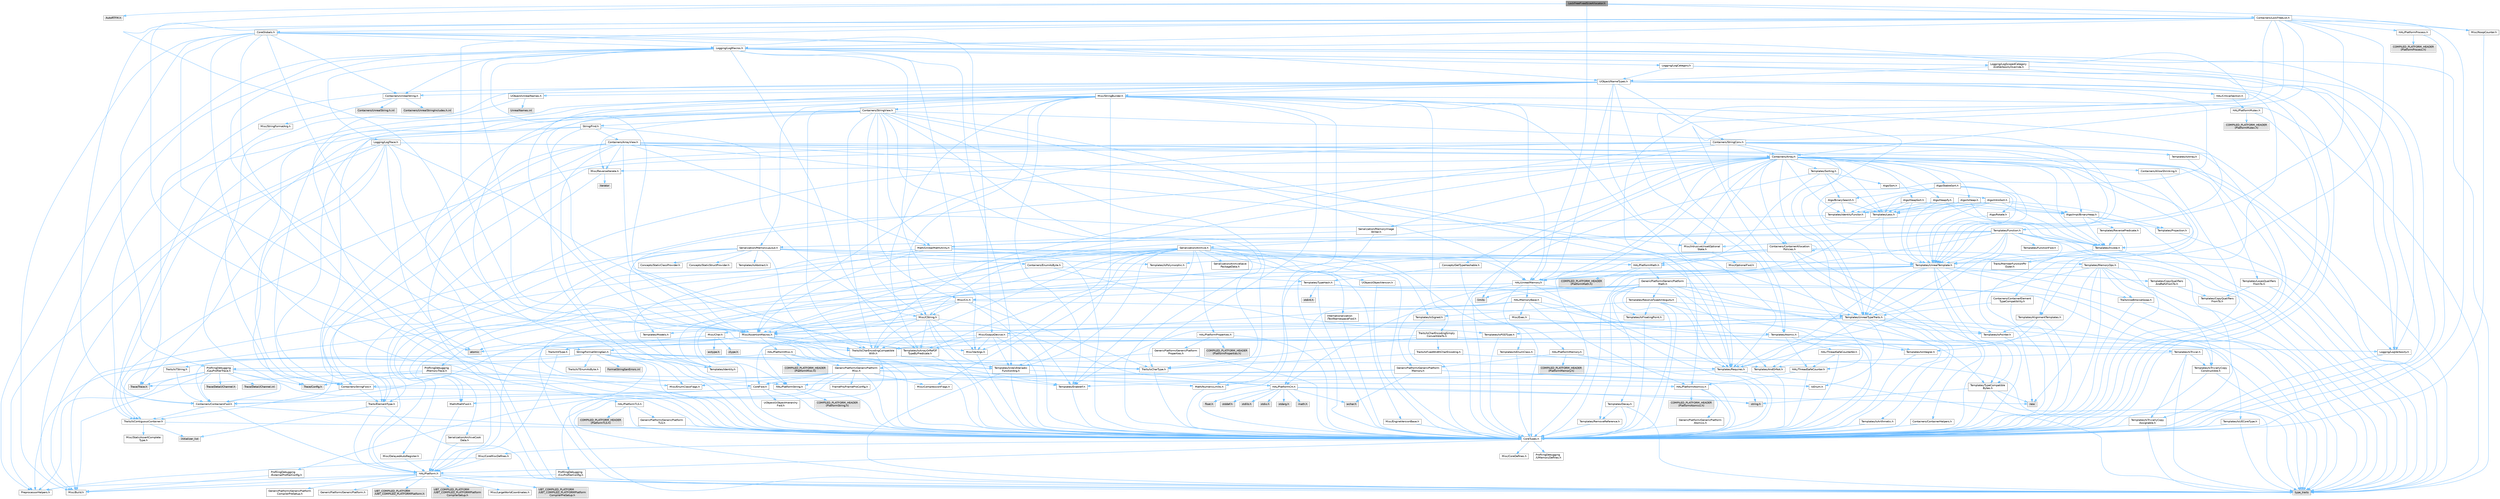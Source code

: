 digraph "LockFreeFixedSizeAllocator.h"
{
 // INTERACTIVE_SVG=YES
 // LATEX_PDF_SIZE
  bgcolor="transparent";
  edge [fontname=Helvetica,fontsize=10,labelfontname=Helvetica,labelfontsize=10];
  node [fontname=Helvetica,fontsize=10,shape=box,height=0.2,width=0.4];
  Node1 [id="Node000001",label="LockFreeFixedSizeAllocator.h",height=0.2,width=0.4,color="gray40", fillcolor="grey60", style="filled", fontcolor="black",tooltip=" "];
  Node1 -> Node2 [id="edge1_Node000001_Node000002",color="steelblue1",style="solid",tooltip=" "];
  Node2 [id="Node000002",label="AutoRTFM.h",height=0.2,width=0.4,color="grey60", fillcolor="#E0E0E0", style="filled",tooltip=" "];
  Node1 -> Node3 [id="edge2_Node000001_Node000003",color="steelblue1",style="solid",tooltip=" "];
  Node3 [id="Node000003",label="Misc/AssertionMacros.h",height=0.2,width=0.4,color="grey40", fillcolor="white", style="filled",URL="$d0/dfa/AssertionMacros_8h.html",tooltip=" "];
  Node3 -> Node4 [id="edge3_Node000003_Node000004",color="steelblue1",style="solid",tooltip=" "];
  Node4 [id="Node000004",label="CoreTypes.h",height=0.2,width=0.4,color="grey40", fillcolor="white", style="filled",URL="$dc/dec/CoreTypes_8h.html",tooltip=" "];
  Node4 -> Node5 [id="edge4_Node000004_Node000005",color="steelblue1",style="solid",tooltip=" "];
  Node5 [id="Node000005",label="HAL/Platform.h",height=0.2,width=0.4,color="grey40", fillcolor="white", style="filled",URL="$d9/dd0/Platform_8h.html",tooltip=" "];
  Node5 -> Node6 [id="edge5_Node000005_Node000006",color="steelblue1",style="solid",tooltip=" "];
  Node6 [id="Node000006",label="Misc/Build.h",height=0.2,width=0.4,color="grey40", fillcolor="white", style="filled",URL="$d3/dbb/Build_8h.html",tooltip=" "];
  Node5 -> Node7 [id="edge6_Node000005_Node000007",color="steelblue1",style="solid",tooltip=" "];
  Node7 [id="Node000007",label="Misc/LargeWorldCoordinates.h",height=0.2,width=0.4,color="grey40", fillcolor="white", style="filled",URL="$d2/dcb/LargeWorldCoordinates_8h.html",tooltip=" "];
  Node5 -> Node8 [id="edge7_Node000005_Node000008",color="steelblue1",style="solid",tooltip=" "];
  Node8 [id="Node000008",label="type_traits",height=0.2,width=0.4,color="grey60", fillcolor="#E0E0E0", style="filled",tooltip=" "];
  Node5 -> Node9 [id="edge8_Node000005_Node000009",color="steelblue1",style="solid",tooltip=" "];
  Node9 [id="Node000009",label="PreprocessorHelpers.h",height=0.2,width=0.4,color="grey40", fillcolor="white", style="filled",URL="$db/ddb/PreprocessorHelpers_8h.html",tooltip=" "];
  Node5 -> Node10 [id="edge9_Node000005_Node000010",color="steelblue1",style="solid",tooltip=" "];
  Node10 [id="Node000010",label="UBT_COMPILED_PLATFORM\l/UBT_COMPILED_PLATFORMPlatform\lCompilerPreSetup.h",height=0.2,width=0.4,color="grey60", fillcolor="#E0E0E0", style="filled",tooltip=" "];
  Node5 -> Node11 [id="edge10_Node000005_Node000011",color="steelblue1",style="solid",tooltip=" "];
  Node11 [id="Node000011",label="GenericPlatform/GenericPlatform\lCompilerPreSetup.h",height=0.2,width=0.4,color="grey40", fillcolor="white", style="filled",URL="$d9/dc8/GenericPlatformCompilerPreSetup_8h.html",tooltip=" "];
  Node5 -> Node12 [id="edge11_Node000005_Node000012",color="steelblue1",style="solid",tooltip=" "];
  Node12 [id="Node000012",label="GenericPlatform/GenericPlatform.h",height=0.2,width=0.4,color="grey40", fillcolor="white", style="filled",URL="$d6/d84/GenericPlatform_8h.html",tooltip=" "];
  Node5 -> Node13 [id="edge12_Node000005_Node000013",color="steelblue1",style="solid",tooltip=" "];
  Node13 [id="Node000013",label="UBT_COMPILED_PLATFORM\l/UBT_COMPILED_PLATFORMPlatform.h",height=0.2,width=0.4,color="grey60", fillcolor="#E0E0E0", style="filled",tooltip=" "];
  Node5 -> Node14 [id="edge13_Node000005_Node000014",color="steelblue1",style="solid",tooltip=" "];
  Node14 [id="Node000014",label="UBT_COMPILED_PLATFORM\l/UBT_COMPILED_PLATFORMPlatform\lCompilerSetup.h",height=0.2,width=0.4,color="grey60", fillcolor="#E0E0E0", style="filled",tooltip=" "];
  Node4 -> Node15 [id="edge14_Node000004_Node000015",color="steelblue1",style="solid",tooltip=" "];
  Node15 [id="Node000015",label="ProfilingDebugging\l/UMemoryDefines.h",height=0.2,width=0.4,color="grey40", fillcolor="white", style="filled",URL="$d2/da2/UMemoryDefines_8h.html",tooltip=" "];
  Node4 -> Node16 [id="edge15_Node000004_Node000016",color="steelblue1",style="solid",tooltip=" "];
  Node16 [id="Node000016",label="Misc/CoreMiscDefines.h",height=0.2,width=0.4,color="grey40", fillcolor="white", style="filled",URL="$da/d38/CoreMiscDefines_8h.html",tooltip=" "];
  Node16 -> Node5 [id="edge16_Node000016_Node000005",color="steelblue1",style="solid",tooltip=" "];
  Node16 -> Node9 [id="edge17_Node000016_Node000009",color="steelblue1",style="solid",tooltip=" "];
  Node4 -> Node17 [id="edge18_Node000004_Node000017",color="steelblue1",style="solid",tooltip=" "];
  Node17 [id="Node000017",label="Misc/CoreDefines.h",height=0.2,width=0.4,color="grey40", fillcolor="white", style="filled",URL="$d3/dd2/CoreDefines_8h.html",tooltip=" "];
  Node3 -> Node5 [id="edge19_Node000003_Node000005",color="steelblue1",style="solid",tooltip=" "];
  Node3 -> Node18 [id="edge20_Node000003_Node000018",color="steelblue1",style="solid",tooltip=" "];
  Node18 [id="Node000018",label="HAL/PlatformMisc.h",height=0.2,width=0.4,color="grey40", fillcolor="white", style="filled",URL="$d0/df5/PlatformMisc_8h.html",tooltip=" "];
  Node18 -> Node4 [id="edge21_Node000018_Node000004",color="steelblue1",style="solid",tooltip=" "];
  Node18 -> Node19 [id="edge22_Node000018_Node000019",color="steelblue1",style="solid",tooltip=" "];
  Node19 [id="Node000019",label="GenericPlatform/GenericPlatform\lMisc.h",height=0.2,width=0.4,color="grey40", fillcolor="white", style="filled",URL="$db/d9a/GenericPlatformMisc_8h.html",tooltip=" "];
  Node19 -> Node20 [id="edge23_Node000019_Node000020",color="steelblue1",style="solid",tooltip=" "];
  Node20 [id="Node000020",label="Containers/StringFwd.h",height=0.2,width=0.4,color="grey40", fillcolor="white", style="filled",URL="$df/d37/StringFwd_8h.html",tooltip=" "];
  Node20 -> Node4 [id="edge24_Node000020_Node000004",color="steelblue1",style="solid",tooltip=" "];
  Node20 -> Node21 [id="edge25_Node000020_Node000021",color="steelblue1",style="solid",tooltip=" "];
  Node21 [id="Node000021",label="Traits/ElementType.h",height=0.2,width=0.4,color="grey40", fillcolor="white", style="filled",URL="$d5/d4f/ElementType_8h.html",tooltip=" "];
  Node21 -> Node5 [id="edge26_Node000021_Node000005",color="steelblue1",style="solid",tooltip=" "];
  Node21 -> Node22 [id="edge27_Node000021_Node000022",color="steelblue1",style="solid",tooltip=" "];
  Node22 [id="Node000022",label="initializer_list",height=0.2,width=0.4,color="grey60", fillcolor="#E0E0E0", style="filled",tooltip=" "];
  Node21 -> Node8 [id="edge28_Node000021_Node000008",color="steelblue1",style="solid",tooltip=" "];
  Node20 -> Node23 [id="edge29_Node000020_Node000023",color="steelblue1",style="solid",tooltip=" "];
  Node23 [id="Node000023",label="Traits/IsContiguousContainer.h",height=0.2,width=0.4,color="grey40", fillcolor="white", style="filled",URL="$d5/d3c/IsContiguousContainer_8h.html",tooltip=" "];
  Node23 -> Node4 [id="edge30_Node000023_Node000004",color="steelblue1",style="solid",tooltip=" "];
  Node23 -> Node24 [id="edge31_Node000023_Node000024",color="steelblue1",style="solid",tooltip=" "];
  Node24 [id="Node000024",label="Misc/StaticAssertComplete\lType.h",height=0.2,width=0.4,color="grey40", fillcolor="white", style="filled",URL="$d5/d4e/StaticAssertCompleteType_8h.html",tooltip=" "];
  Node23 -> Node22 [id="edge32_Node000023_Node000022",color="steelblue1",style="solid",tooltip=" "];
  Node19 -> Node25 [id="edge33_Node000019_Node000025",color="steelblue1",style="solid",tooltip=" "];
  Node25 [id="Node000025",label="CoreFwd.h",height=0.2,width=0.4,color="grey40", fillcolor="white", style="filled",URL="$d1/d1e/CoreFwd_8h.html",tooltip=" "];
  Node25 -> Node4 [id="edge34_Node000025_Node000004",color="steelblue1",style="solid",tooltip=" "];
  Node25 -> Node26 [id="edge35_Node000025_Node000026",color="steelblue1",style="solid",tooltip=" "];
  Node26 [id="Node000026",label="Containers/ContainersFwd.h",height=0.2,width=0.4,color="grey40", fillcolor="white", style="filled",URL="$d4/d0a/ContainersFwd_8h.html",tooltip=" "];
  Node26 -> Node5 [id="edge36_Node000026_Node000005",color="steelblue1",style="solid",tooltip=" "];
  Node26 -> Node4 [id="edge37_Node000026_Node000004",color="steelblue1",style="solid",tooltip=" "];
  Node26 -> Node23 [id="edge38_Node000026_Node000023",color="steelblue1",style="solid",tooltip=" "];
  Node25 -> Node27 [id="edge39_Node000025_Node000027",color="steelblue1",style="solid",tooltip=" "];
  Node27 [id="Node000027",label="Math/MathFwd.h",height=0.2,width=0.4,color="grey40", fillcolor="white", style="filled",URL="$d2/d10/MathFwd_8h.html",tooltip=" "];
  Node27 -> Node5 [id="edge40_Node000027_Node000005",color="steelblue1",style="solid",tooltip=" "];
  Node25 -> Node28 [id="edge41_Node000025_Node000028",color="steelblue1",style="solid",tooltip=" "];
  Node28 [id="Node000028",label="UObject/UObjectHierarchy\lFwd.h",height=0.2,width=0.4,color="grey40", fillcolor="white", style="filled",URL="$d3/d13/UObjectHierarchyFwd_8h.html",tooltip=" "];
  Node19 -> Node4 [id="edge42_Node000019_Node000004",color="steelblue1",style="solid",tooltip=" "];
  Node19 -> Node29 [id="edge43_Node000019_Node000029",color="steelblue1",style="solid",tooltip=" "];
  Node29 [id="Node000029",label="FramePro/FrameProConfig.h",height=0.2,width=0.4,color="grey40", fillcolor="white", style="filled",URL="$d7/d90/FrameProConfig_8h.html",tooltip=" "];
  Node19 -> Node30 [id="edge44_Node000019_Node000030",color="steelblue1",style="solid",tooltip=" "];
  Node30 [id="Node000030",label="HAL/PlatformCrt.h",height=0.2,width=0.4,color="grey40", fillcolor="white", style="filled",URL="$d8/d75/PlatformCrt_8h.html",tooltip=" "];
  Node30 -> Node31 [id="edge45_Node000030_Node000031",color="steelblue1",style="solid",tooltip=" "];
  Node31 [id="Node000031",label="new",height=0.2,width=0.4,color="grey60", fillcolor="#E0E0E0", style="filled",tooltip=" "];
  Node30 -> Node32 [id="edge46_Node000030_Node000032",color="steelblue1",style="solid",tooltip=" "];
  Node32 [id="Node000032",label="wchar.h",height=0.2,width=0.4,color="grey60", fillcolor="#E0E0E0", style="filled",tooltip=" "];
  Node30 -> Node33 [id="edge47_Node000030_Node000033",color="steelblue1",style="solid",tooltip=" "];
  Node33 [id="Node000033",label="stddef.h",height=0.2,width=0.4,color="grey60", fillcolor="#E0E0E0", style="filled",tooltip=" "];
  Node30 -> Node34 [id="edge48_Node000030_Node000034",color="steelblue1",style="solid",tooltip=" "];
  Node34 [id="Node000034",label="stdlib.h",height=0.2,width=0.4,color="grey60", fillcolor="#E0E0E0", style="filled",tooltip=" "];
  Node30 -> Node35 [id="edge49_Node000030_Node000035",color="steelblue1",style="solid",tooltip=" "];
  Node35 [id="Node000035",label="stdio.h",height=0.2,width=0.4,color="grey60", fillcolor="#E0E0E0", style="filled",tooltip=" "];
  Node30 -> Node36 [id="edge50_Node000030_Node000036",color="steelblue1",style="solid",tooltip=" "];
  Node36 [id="Node000036",label="stdarg.h",height=0.2,width=0.4,color="grey60", fillcolor="#E0E0E0", style="filled",tooltip=" "];
  Node30 -> Node37 [id="edge51_Node000030_Node000037",color="steelblue1",style="solid",tooltip=" "];
  Node37 [id="Node000037",label="math.h",height=0.2,width=0.4,color="grey60", fillcolor="#E0E0E0", style="filled",tooltip=" "];
  Node30 -> Node38 [id="edge52_Node000030_Node000038",color="steelblue1",style="solid",tooltip=" "];
  Node38 [id="Node000038",label="float.h",height=0.2,width=0.4,color="grey60", fillcolor="#E0E0E0", style="filled",tooltip=" "];
  Node30 -> Node39 [id="edge53_Node000030_Node000039",color="steelblue1",style="solid",tooltip=" "];
  Node39 [id="Node000039",label="string.h",height=0.2,width=0.4,color="grey60", fillcolor="#E0E0E0", style="filled",tooltip=" "];
  Node19 -> Node40 [id="edge54_Node000019_Node000040",color="steelblue1",style="solid",tooltip=" "];
  Node40 [id="Node000040",label="Math/NumericLimits.h",height=0.2,width=0.4,color="grey40", fillcolor="white", style="filled",URL="$df/d1b/NumericLimits_8h.html",tooltip=" "];
  Node40 -> Node4 [id="edge55_Node000040_Node000004",color="steelblue1",style="solid",tooltip=" "];
  Node19 -> Node41 [id="edge56_Node000019_Node000041",color="steelblue1",style="solid",tooltip=" "];
  Node41 [id="Node000041",label="Misc/CompressionFlags.h",height=0.2,width=0.4,color="grey40", fillcolor="white", style="filled",URL="$d9/d76/CompressionFlags_8h.html",tooltip=" "];
  Node19 -> Node42 [id="edge57_Node000019_Node000042",color="steelblue1",style="solid",tooltip=" "];
  Node42 [id="Node000042",label="Misc/EnumClassFlags.h",height=0.2,width=0.4,color="grey40", fillcolor="white", style="filled",URL="$d8/de7/EnumClassFlags_8h.html",tooltip=" "];
  Node19 -> Node43 [id="edge58_Node000019_Node000043",color="steelblue1",style="solid",tooltip=" "];
  Node43 [id="Node000043",label="ProfilingDebugging\l/CsvProfilerConfig.h",height=0.2,width=0.4,color="grey40", fillcolor="white", style="filled",URL="$d3/d88/CsvProfilerConfig_8h.html",tooltip=" "];
  Node43 -> Node6 [id="edge59_Node000043_Node000006",color="steelblue1",style="solid",tooltip=" "];
  Node19 -> Node44 [id="edge60_Node000019_Node000044",color="steelblue1",style="solid",tooltip=" "];
  Node44 [id="Node000044",label="ProfilingDebugging\l/ExternalProfilerConfig.h",height=0.2,width=0.4,color="grey40", fillcolor="white", style="filled",URL="$d3/dbb/ExternalProfilerConfig_8h.html",tooltip=" "];
  Node44 -> Node6 [id="edge61_Node000044_Node000006",color="steelblue1",style="solid",tooltip=" "];
  Node18 -> Node45 [id="edge62_Node000018_Node000045",color="steelblue1",style="solid",tooltip=" "];
  Node45 [id="Node000045",label="COMPILED_PLATFORM_HEADER\l(PlatformMisc.h)",height=0.2,width=0.4,color="grey60", fillcolor="#E0E0E0", style="filled",tooltip=" "];
  Node18 -> Node46 [id="edge63_Node000018_Node000046",color="steelblue1",style="solid",tooltip=" "];
  Node46 [id="Node000046",label="ProfilingDebugging\l/CpuProfilerTrace.h",height=0.2,width=0.4,color="grey40", fillcolor="white", style="filled",URL="$da/dcb/CpuProfilerTrace_8h.html",tooltip=" "];
  Node46 -> Node4 [id="edge64_Node000046_Node000004",color="steelblue1",style="solid",tooltip=" "];
  Node46 -> Node26 [id="edge65_Node000046_Node000026",color="steelblue1",style="solid",tooltip=" "];
  Node46 -> Node47 [id="edge66_Node000046_Node000047",color="steelblue1",style="solid",tooltip=" "];
  Node47 [id="Node000047",label="HAL/PlatformAtomics.h",height=0.2,width=0.4,color="grey40", fillcolor="white", style="filled",URL="$d3/d36/PlatformAtomics_8h.html",tooltip=" "];
  Node47 -> Node4 [id="edge67_Node000047_Node000004",color="steelblue1",style="solid",tooltip=" "];
  Node47 -> Node48 [id="edge68_Node000047_Node000048",color="steelblue1",style="solid",tooltip=" "];
  Node48 [id="Node000048",label="GenericPlatform/GenericPlatform\lAtomics.h",height=0.2,width=0.4,color="grey40", fillcolor="white", style="filled",URL="$da/d72/GenericPlatformAtomics_8h.html",tooltip=" "];
  Node48 -> Node4 [id="edge69_Node000048_Node000004",color="steelblue1",style="solid",tooltip=" "];
  Node47 -> Node49 [id="edge70_Node000047_Node000049",color="steelblue1",style="solid",tooltip=" "];
  Node49 [id="Node000049",label="COMPILED_PLATFORM_HEADER\l(PlatformAtomics.h)",height=0.2,width=0.4,color="grey60", fillcolor="#E0E0E0", style="filled",tooltip=" "];
  Node46 -> Node9 [id="edge71_Node000046_Node000009",color="steelblue1",style="solid",tooltip=" "];
  Node46 -> Node6 [id="edge72_Node000046_Node000006",color="steelblue1",style="solid",tooltip=" "];
  Node46 -> Node50 [id="edge73_Node000046_Node000050",color="steelblue1",style="solid",tooltip=" "];
  Node50 [id="Node000050",label="Trace/Config.h",height=0.2,width=0.4,color="grey60", fillcolor="#E0E0E0", style="filled",tooltip=" "];
  Node46 -> Node51 [id="edge74_Node000046_Node000051",color="steelblue1",style="solid",tooltip=" "];
  Node51 [id="Node000051",label="Trace/Detail/Channel.h",height=0.2,width=0.4,color="grey60", fillcolor="#E0E0E0", style="filled",tooltip=" "];
  Node46 -> Node52 [id="edge75_Node000046_Node000052",color="steelblue1",style="solid",tooltip=" "];
  Node52 [id="Node000052",label="Trace/Detail/Channel.inl",height=0.2,width=0.4,color="grey60", fillcolor="#E0E0E0", style="filled",tooltip=" "];
  Node46 -> Node53 [id="edge76_Node000046_Node000053",color="steelblue1",style="solid",tooltip=" "];
  Node53 [id="Node000053",label="Trace/Trace.h",height=0.2,width=0.4,color="grey60", fillcolor="#E0E0E0", style="filled",tooltip=" "];
  Node3 -> Node9 [id="edge77_Node000003_Node000009",color="steelblue1",style="solid",tooltip=" "];
  Node3 -> Node54 [id="edge78_Node000003_Node000054",color="steelblue1",style="solid",tooltip=" "];
  Node54 [id="Node000054",label="Templates/EnableIf.h",height=0.2,width=0.4,color="grey40", fillcolor="white", style="filled",URL="$d7/d60/EnableIf_8h.html",tooltip=" "];
  Node54 -> Node4 [id="edge79_Node000054_Node000004",color="steelblue1",style="solid",tooltip=" "];
  Node3 -> Node55 [id="edge80_Node000003_Node000055",color="steelblue1",style="solid",tooltip=" "];
  Node55 [id="Node000055",label="Templates/IsArrayOrRefOf\lTypeByPredicate.h",height=0.2,width=0.4,color="grey40", fillcolor="white", style="filled",URL="$d6/da1/IsArrayOrRefOfTypeByPredicate_8h.html",tooltip=" "];
  Node55 -> Node4 [id="edge81_Node000055_Node000004",color="steelblue1",style="solid",tooltip=" "];
  Node3 -> Node56 [id="edge82_Node000003_Node000056",color="steelblue1",style="solid",tooltip=" "];
  Node56 [id="Node000056",label="Templates/IsValidVariadic\lFunctionArg.h",height=0.2,width=0.4,color="grey40", fillcolor="white", style="filled",URL="$d0/dc8/IsValidVariadicFunctionArg_8h.html",tooltip=" "];
  Node56 -> Node4 [id="edge83_Node000056_Node000004",color="steelblue1",style="solid",tooltip=" "];
  Node56 -> Node57 [id="edge84_Node000056_Node000057",color="steelblue1",style="solid",tooltip=" "];
  Node57 [id="Node000057",label="IsEnum.h",height=0.2,width=0.4,color="grey40", fillcolor="white", style="filled",URL="$d4/de5/IsEnum_8h.html",tooltip=" "];
  Node56 -> Node8 [id="edge85_Node000056_Node000008",color="steelblue1",style="solid",tooltip=" "];
  Node3 -> Node58 [id="edge86_Node000003_Node000058",color="steelblue1",style="solid",tooltip=" "];
  Node58 [id="Node000058",label="Traits/IsCharEncodingCompatible\lWith.h",height=0.2,width=0.4,color="grey40", fillcolor="white", style="filled",URL="$df/dd1/IsCharEncodingCompatibleWith_8h.html",tooltip=" "];
  Node58 -> Node8 [id="edge87_Node000058_Node000008",color="steelblue1",style="solid",tooltip=" "];
  Node58 -> Node59 [id="edge88_Node000058_Node000059",color="steelblue1",style="solid",tooltip=" "];
  Node59 [id="Node000059",label="Traits/IsCharType.h",height=0.2,width=0.4,color="grey40", fillcolor="white", style="filled",URL="$db/d51/IsCharType_8h.html",tooltip=" "];
  Node59 -> Node4 [id="edge89_Node000059_Node000004",color="steelblue1",style="solid",tooltip=" "];
  Node3 -> Node60 [id="edge90_Node000003_Node000060",color="steelblue1",style="solid",tooltip=" "];
  Node60 [id="Node000060",label="Misc/VarArgs.h",height=0.2,width=0.4,color="grey40", fillcolor="white", style="filled",URL="$d5/d6f/VarArgs_8h.html",tooltip=" "];
  Node60 -> Node4 [id="edge91_Node000060_Node000004",color="steelblue1",style="solid",tooltip=" "];
  Node3 -> Node61 [id="edge92_Node000003_Node000061",color="steelblue1",style="solid",tooltip=" "];
  Node61 [id="Node000061",label="String/FormatStringSan.h",height=0.2,width=0.4,color="grey40", fillcolor="white", style="filled",URL="$d3/d8b/FormatStringSan_8h.html",tooltip=" "];
  Node61 -> Node8 [id="edge93_Node000061_Node000008",color="steelblue1",style="solid",tooltip=" "];
  Node61 -> Node4 [id="edge94_Node000061_Node000004",color="steelblue1",style="solid",tooltip=" "];
  Node61 -> Node62 [id="edge95_Node000061_Node000062",color="steelblue1",style="solid",tooltip=" "];
  Node62 [id="Node000062",label="Templates/Requires.h",height=0.2,width=0.4,color="grey40", fillcolor="white", style="filled",URL="$dc/d96/Requires_8h.html",tooltip=" "];
  Node62 -> Node54 [id="edge96_Node000062_Node000054",color="steelblue1",style="solid",tooltip=" "];
  Node62 -> Node8 [id="edge97_Node000062_Node000008",color="steelblue1",style="solid",tooltip=" "];
  Node61 -> Node63 [id="edge98_Node000061_Node000063",color="steelblue1",style="solid",tooltip=" "];
  Node63 [id="Node000063",label="Templates/Identity.h",height=0.2,width=0.4,color="grey40", fillcolor="white", style="filled",URL="$d0/dd5/Identity_8h.html",tooltip=" "];
  Node61 -> Node56 [id="edge99_Node000061_Node000056",color="steelblue1",style="solid",tooltip=" "];
  Node61 -> Node59 [id="edge100_Node000061_Node000059",color="steelblue1",style="solid",tooltip=" "];
  Node61 -> Node64 [id="edge101_Node000061_Node000064",color="steelblue1",style="solid",tooltip=" "];
  Node64 [id="Node000064",label="Traits/IsTEnumAsByte.h",height=0.2,width=0.4,color="grey40", fillcolor="white", style="filled",URL="$d1/de6/IsTEnumAsByte_8h.html",tooltip=" "];
  Node61 -> Node65 [id="edge102_Node000061_Node000065",color="steelblue1",style="solid",tooltip=" "];
  Node65 [id="Node000065",label="Traits/IsTString.h",height=0.2,width=0.4,color="grey40", fillcolor="white", style="filled",URL="$d0/df8/IsTString_8h.html",tooltip=" "];
  Node65 -> Node26 [id="edge103_Node000065_Node000026",color="steelblue1",style="solid",tooltip=" "];
  Node61 -> Node26 [id="edge104_Node000061_Node000026",color="steelblue1",style="solid",tooltip=" "];
  Node61 -> Node66 [id="edge105_Node000061_Node000066",color="steelblue1",style="solid",tooltip=" "];
  Node66 [id="Node000066",label="FormatStringSanErrors.inl",height=0.2,width=0.4,color="grey60", fillcolor="#E0E0E0", style="filled",tooltip=" "];
  Node3 -> Node67 [id="edge106_Node000003_Node000067",color="steelblue1",style="solid",tooltip=" "];
  Node67 [id="Node000067",label="atomic",height=0.2,width=0.4,color="grey60", fillcolor="#E0E0E0", style="filled",tooltip=" "];
  Node1 -> Node68 [id="edge107_Node000001_Node000068",color="steelblue1",style="solid",tooltip=" "];
  Node68 [id="Node000068",label="HAL/UnrealMemory.h",height=0.2,width=0.4,color="grey40", fillcolor="white", style="filled",URL="$d9/d96/UnrealMemory_8h.html",tooltip=" "];
  Node68 -> Node4 [id="edge108_Node000068_Node000004",color="steelblue1",style="solid",tooltip=" "];
  Node68 -> Node69 [id="edge109_Node000068_Node000069",color="steelblue1",style="solid",tooltip=" "];
  Node69 [id="Node000069",label="GenericPlatform/GenericPlatform\lMemory.h",height=0.2,width=0.4,color="grey40", fillcolor="white", style="filled",URL="$dd/d22/GenericPlatformMemory_8h.html",tooltip=" "];
  Node69 -> Node25 [id="edge110_Node000069_Node000025",color="steelblue1",style="solid",tooltip=" "];
  Node69 -> Node4 [id="edge111_Node000069_Node000004",color="steelblue1",style="solid",tooltip=" "];
  Node69 -> Node70 [id="edge112_Node000069_Node000070",color="steelblue1",style="solid",tooltip=" "];
  Node70 [id="Node000070",label="HAL/PlatformString.h",height=0.2,width=0.4,color="grey40", fillcolor="white", style="filled",URL="$db/db5/PlatformString_8h.html",tooltip=" "];
  Node70 -> Node4 [id="edge113_Node000070_Node000004",color="steelblue1",style="solid",tooltip=" "];
  Node70 -> Node71 [id="edge114_Node000070_Node000071",color="steelblue1",style="solid",tooltip=" "];
  Node71 [id="Node000071",label="COMPILED_PLATFORM_HEADER\l(PlatformString.h)",height=0.2,width=0.4,color="grey60", fillcolor="#E0E0E0", style="filled",tooltip=" "];
  Node69 -> Node39 [id="edge115_Node000069_Node000039",color="steelblue1",style="solid",tooltip=" "];
  Node69 -> Node32 [id="edge116_Node000069_Node000032",color="steelblue1",style="solid",tooltip=" "];
  Node68 -> Node72 [id="edge117_Node000068_Node000072",color="steelblue1",style="solid",tooltip=" "];
  Node72 [id="Node000072",label="HAL/MemoryBase.h",height=0.2,width=0.4,color="grey40", fillcolor="white", style="filled",URL="$d6/d9f/MemoryBase_8h.html",tooltip=" "];
  Node72 -> Node4 [id="edge118_Node000072_Node000004",color="steelblue1",style="solid",tooltip=" "];
  Node72 -> Node47 [id="edge119_Node000072_Node000047",color="steelblue1",style="solid",tooltip=" "];
  Node72 -> Node30 [id="edge120_Node000072_Node000030",color="steelblue1",style="solid",tooltip=" "];
  Node72 -> Node73 [id="edge121_Node000072_Node000073",color="steelblue1",style="solid",tooltip=" "];
  Node73 [id="Node000073",label="Misc/Exec.h",height=0.2,width=0.4,color="grey40", fillcolor="white", style="filled",URL="$de/ddb/Exec_8h.html",tooltip=" "];
  Node73 -> Node4 [id="edge122_Node000073_Node000004",color="steelblue1",style="solid",tooltip=" "];
  Node73 -> Node3 [id="edge123_Node000073_Node000003",color="steelblue1",style="solid",tooltip=" "];
  Node72 -> Node74 [id="edge124_Node000072_Node000074",color="steelblue1",style="solid",tooltip=" "];
  Node74 [id="Node000074",label="Misc/OutputDevice.h",height=0.2,width=0.4,color="grey40", fillcolor="white", style="filled",URL="$d7/d32/OutputDevice_8h.html",tooltip=" "];
  Node74 -> Node25 [id="edge125_Node000074_Node000025",color="steelblue1",style="solid",tooltip=" "];
  Node74 -> Node4 [id="edge126_Node000074_Node000004",color="steelblue1",style="solid",tooltip=" "];
  Node74 -> Node75 [id="edge127_Node000074_Node000075",color="steelblue1",style="solid",tooltip=" "];
  Node75 [id="Node000075",label="Logging/LogVerbosity.h",height=0.2,width=0.4,color="grey40", fillcolor="white", style="filled",URL="$d2/d8f/LogVerbosity_8h.html",tooltip=" "];
  Node75 -> Node4 [id="edge128_Node000075_Node000004",color="steelblue1",style="solid",tooltip=" "];
  Node74 -> Node60 [id="edge129_Node000074_Node000060",color="steelblue1",style="solid",tooltip=" "];
  Node74 -> Node55 [id="edge130_Node000074_Node000055",color="steelblue1",style="solid",tooltip=" "];
  Node74 -> Node56 [id="edge131_Node000074_Node000056",color="steelblue1",style="solid",tooltip=" "];
  Node74 -> Node58 [id="edge132_Node000074_Node000058",color="steelblue1",style="solid",tooltip=" "];
  Node72 -> Node76 [id="edge133_Node000072_Node000076",color="steelblue1",style="solid",tooltip=" "];
  Node76 [id="Node000076",label="Templates/Atomic.h",height=0.2,width=0.4,color="grey40", fillcolor="white", style="filled",URL="$d3/d91/Atomic_8h.html",tooltip=" "];
  Node76 -> Node77 [id="edge134_Node000076_Node000077",color="steelblue1",style="solid",tooltip=" "];
  Node77 [id="Node000077",label="HAL/ThreadSafeCounter.h",height=0.2,width=0.4,color="grey40", fillcolor="white", style="filled",URL="$dc/dc9/ThreadSafeCounter_8h.html",tooltip=" "];
  Node77 -> Node4 [id="edge135_Node000077_Node000004",color="steelblue1",style="solid",tooltip=" "];
  Node77 -> Node47 [id="edge136_Node000077_Node000047",color="steelblue1",style="solid",tooltip=" "];
  Node76 -> Node78 [id="edge137_Node000076_Node000078",color="steelblue1",style="solid",tooltip=" "];
  Node78 [id="Node000078",label="HAL/ThreadSafeCounter64.h",height=0.2,width=0.4,color="grey40", fillcolor="white", style="filled",URL="$d0/d12/ThreadSafeCounter64_8h.html",tooltip=" "];
  Node78 -> Node4 [id="edge138_Node000078_Node000004",color="steelblue1",style="solid",tooltip=" "];
  Node78 -> Node77 [id="edge139_Node000078_Node000077",color="steelblue1",style="solid",tooltip=" "];
  Node76 -> Node79 [id="edge140_Node000076_Node000079",color="steelblue1",style="solid",tooltip=" "];
  Node79 [id="Node000079",label="Templates/IsIntegral.h",height=0.2,width=0.4,color="grey40", fillcolor="white", style="filled",URL="$da/d64/IsIntegral_8h.html",tooltip=" "];
  Node79 -> Node4 [id="edge141_Node000079_Node000004",color="steelblue1",style="solid",tooltip=" "];
  Node76 -> Node80 [id="edge142_Node000076_Node000080",color="steelblue1",style="solid",tooltip=" "];
  Node80 [id="Node000080",label="Templates/IsTrivial.h",height=0.2,width=0.4,color="grey40", fillcolor="white", style="filled",URL="$da/d4c/IsTrivial_8h.html",tooltip=" "];
  Node80 -> Node81 [id="edge143_Node000080_Node000081",color="steelblue1",style="solid",tooltip=" "];
  Node81 [id="Node000081",label="Templates/AndOrNot.h",height=0.2,width=0.4,color="grey40", fillcolor="white", style="filled",URL="$db/d0a/AndOrNot_8h.html",tooltip=" "];
  Node81 -> Node4 [id="edge144_Node000081_Node000004",color="steelblue1",style="solid",tooltip=" "];
  Node80 -> Node82 [id="edge145_Node000080_Node000082",color="steelblue1",style="solid",tooltip=" "];
  Node82 [id="Node000082",label="Templates/IsTriviallyCopy\lConstructible.h",height=0.2,width=0.4,color="grey40", fillcolor="white", style="filled",URL="$d3/d78/IsTriviallyCopyConstructible_8h.html",tooltip=" "];
  Node82 -> Node4 [id="edge146_Node000082_Node000004",color="steelblue1",style="solid",tooltip=" "];
  Node82 -> Node8 [id="edge147_Node000082_Node000008",color="steelblue1",style="solid",tooltip=" "];
  Node80 -> Node83 [id="edge148_Node000080_Node000083",color="steelblue1",style="solid",tooltip=" "];
  Node83 [id="Node000083",label="Templates/IsTriviallyCopy\lAssignable.h",height=0.2,width=0.4,color="grey40", fillcolor="white", style="filled",URL="$d2/df2/IsTriviallyCopyAssignable_8h.html",tooltip=" "];
  Node83 -> Node4 [id="edge149_Node000083_Node000004",color="steelblue1",style="solid",tooltip=" "];
  Node83 -> Node8 [id="edge150_Node000083_Node000008",color="steelblue1",style="solid",tooltip=" "];
  Node80 -> Node8 [id="edge151_Node000080_Node000008",color="steelblue1",style="solid",tooltip=" "];
  Node76 -> Node84 [id="edge152_Node000076_Node000084",color="steelblue1",style="solid",tooltip=" "];
  Node84 [id="Node000084",label="Traits/IntType.h",height=0.2,width=0.4,color="grey40", fillcolor="white", style="filled",URL="$d7/deb/IntType_8h.html",tooltip=" "];
  Node84 -> Node5 [id="edge153_Node000084_Node000005",color="steelblue1",style="solid",tooltip=" "];
  Node76 -> Node67 [id="edge154_Node000076_Node000067",color="steelblue1",style="solid",tooltip=" "];
  Node68 -> Node85 [id="edge155_Node000068_Node000085",color="steelblue1",style="solid",tooltip=" "];
  Node85 [id="Node000085",label="HAL/PlatformMemory.h",height=0.2,width=0.4,color="grey40", fillcolor="white", style="filled",URL="$de/d68/PlatformMemory_8h.html",tooltip=" "];
  Node85 -> Node4 [id="edge156_Node000085_Node000004",color="steelblue1",style="solid",tooltip=" "];
  Node85 -> Node69 [id="edge157_Node000085_Node000069",color="steelblue1",style="solid",tooltip=" "];
  Node85 -> Node86 [id="edge158_Node000085_Node000086",color="steelblue1",style="solid",tooltip=" "];
  Node86 [id="Node000086",label="COMPILED_PLATFORM_HEADER\l(PlatformMemory.h)",height=0.2,width=0.4,color="grey60", fillcolor="#E0E0E0", style="filled",tooltip=" "];
  Node68 -> Node87 [id="edge159_Node000068_Node000087",color="steelblue1",style="solid",tooltip=" "];
  Node87 [id="Node000087",label="ProfilingDebugging\l/MemoryTrace.h",height=0.2,width=0.4,color="grey40", fillcolor="white", style="filled",URL="$da/dd7/MemoryTrace_8h.html",tooltip=" "];
  Node87 -> Node5 [id="edge160_Node000087_Node000005",color="steelblue1",style="solid",tooltip=" "];
  Node87 -> Node42 [id="edge161_Node000087_Node000042",color="steelblue1",style="solid",tooltip=" "];
  Node87 -> Node50 [id="edge162_Node000087_Node000050",color="steelblue1",style="solid",tooltip=" "];
  Node87 -> Node53 [id="edge163_Node000087_Node000053",color="steelblue1",style="solid",tooltip=" "];
  Node68 -> Node88 [id="edge164_Node000068_Node000088",color="steelblue1",style="solid",tooltip=" "];
  Node88 [id="Node000088",label="Templates/IsPointer.h",height=0.2,width=0.4,color="grey40", fillcolor="white", style="filled",URL="$d7/d05/IsPointer_8h.html",tooltip=" "];
  Node88 -> Node4 [id="edge165_Node000088_Node000004",color="steelblue1",style="solid",tooltip=" "];
  Node1 -> Node89 [id="edge166_Node000001_Node000089",color="steelblue1",style="solid",tooltip=" "];
  Node89 [id="Node000089",label="Misc/NoopCounter.h",height=0.2,width=0.4,color="grey40", fillcolor="white", style="filled",URL="$dd/dff/NoopCounter_8h.html",tooltip=" "];
  Node89 -> Node4 [id="edge167_Node000089_Node000004",color="steelblue1",style="solid",tooltip=" "];
  Node1 -> Node90 [id="edge168_Node000001_Node000090",color="steelblue1",style="solid",tooltip=" "];
  Node90 [id="Node000090",label="Containers/LockFreeList.h",height=0.2,width=0.4,color="grey40", fillcolor="white", style="filled",URL="$d4/de7/LockFreeList_8h.html",tooltip=" "];
  Node90 -> Node91 [id="edge169_Node000090_Node000091",color="steelblue1",style="solid",tooltip=" "];
  Node91 [id="Node000091",label="Containers/Array.h",height=0.2,width=0.4,color="grey40", fillcolor="white", style="filled",URL="$df/dd0/Array_8h.html",tooltip=" "];
  Node91 -> Node4 [id="edge170_Node000091_Node000004",color="steelblue1",style="solid",tooltip=" "];
  Node91 -> Node3 [id="edge171_Node000091_Node000003",color="steelblue1",style="solid",tooltip=" "];
  Node91 -> Node92 [id="edge172_Node000091_Node000092",color="steelblue1",style="solid",tooltip=" "];
  Node92 [id="Node000092",label="Misc/IntrusiveUnsetOptional\lState.h",height=0.2,width=0.4,color="grey40", fillcolor="white", style="filled",URL="$d2/d0a/IntrusiveUnsetOptionalState_8h.html",tooltip=" "];
  Node92 -> Node93 [id="edge173_Node000092_Node000093",color="steelblue1",style="solid",tooltip=" "];
  Node93 [id="Node000093",label="Misc/OptionalFwd.h",height=0.2,width=0.4,color="grey40", fillcolor="white", style="filled",URL="$dc/d50/OptionalFwd_8h.html",tooltip=" "];
  Node91 -> Node94 [id="edge174_Node000091_Node000094",color="steelblue1",style="solid",tooltip=" "];
  Node94 [id="Node000094",label="Misc/ReverseIterate.h",height=0.2,width=0.4,color="grey40", fillcolor="white", style="filled",URL="$db/de3/ReverseIterate_8h.html",tooltip=" "];
  Node94 -> Node5 [id="edge175_Node000094_Node000005",color="steelblue1",style="solid",tooltip=" "];
  Node94 -> Node95 [id="edge176_Node000094_Node000095",color="steelblue1",style="solid",tooltip=" "];
  Node95 [id="Node000095",label="iterator",height=0.2,width=0.4,color="grey60", fillcolor="#E0E0E0", style="filled",tooltip=" "];
  Node91 -> Node68 [id="edge177_Node000091_Node000068",color="steelblue1",style="solid",tooltip=" "];
  Node91 -> Node96 [id="edge178_Node000091_Node000096",color="steelblue1",style="solid",tooltip=" "];
  Node96 [id="Node000096",label="Templates/UnrealTypeTraits.h",height=0.2,width=0.4,color="grey40", fillcolor="white", style="filled",URL="$d2/d2d/UnrealTypeTraits_8h.html",tooltip=" "];
  Node96 -> Node4 [id="edge179_Node000096_Node000004",color="steelblue1",style="solid",tooltip=" "];
  Node96 -> Node88 [id="edge180_Node000096_Node000088",color="steelblue1",style="solid",tooltip=" "];
  Node96 -> Node3 [id="edge181_Node000096_Node000003",color="steelblue1",style="solid",tooltip=" "];
  Node96 -> Node81 [id="edge182_Node000096_Node000081",color="steelblue1",style="solid",tooltip=" "];
  Node96 -> Node54 [id="edge183_Node000096_Node000054",color="steelblue1",style="solid",tooltip=" "];
  Node96 -> Node97 [id="edge184_Node000096_Node000097",color="steelblue1",style="solid",tooltip=" "];
  Node97 [id="Node000097",label="Templates/IsArithmetic.h",height=0.2,width=0.4,color="grey40", fillcolor="white", style="filled",URL="$d2/d5d/IsArithmetic_8h.html",tooltip=" "];
  Node97 -> Node4 [id="edge185_Node000097_Node000004",color="steelblue1",style="solid",tooltip=" "];
  Node96 -> Node57 [id="edge186_Node000096_Node000057",color="steelblue1",style="solid",tooltip=" "];
  Node96 -> Node98 [id="edge187_Node000096_Node000098",color="steelblue1",style="solid",tooltip=" "];
  Node98 [id="Node000098",label="Templates/Models.h",height=0.2,width=0.4,color="grey40", fillcolor="white", style="filled",URL="$d3/d0c/Models_8h.html",tooltip=" "];
  Node98 -> Node63 [id="edge188_Node000098_Node000063",color="steelblue1",style="solid",tooltip=" "];
  Node96 -> Node99 [id="edge189_Node000096_Node000099",color="steelblue1",style="solid",tooltip=" "];
  Node99 [id="Node000099",label="Templates/IsPODType.h",height=0.2,width=0.4,color="grey40", fillcolor="white", style="filled",URL="$d7/db1/IsPODType_8h.html",tooltip=" "];
  Node99 -> Node4 [id="edge190_Node000099_Node000004",color="steelblue1",style="solid",tooltip=" "];
  Node96 -> Node100 [id="edge191_Node000096_Node000100",color="steelblue1",style="solid",tooltip=" "];
  Node100 [id="Node000100",label="Templates/IsUECoreType.h",height=0.2,width=0.4,color="grey40", fillcolor="white", style="filled",URL="$d1/db8/IsUECoreType_8h.html",tooltip=" "];
  Node100 -> Node4 [id="edge192_Node000100_Node000004",color="steelblue1",style="solid",tooltip=" "];
  Node100 -> Node8 [id="edge193_Node000100_Node000008",color="steelblue1",style="solid",tooltip=" "];
  Node96 -> Node82 [id="edge194_Node000096_Node000082",color="steelblue1",style="solid",tooltip=" "];
  Node91 -> Node101 [id="edge195_Node000091_Node000101",color="steelblue1",style="solid",tooltip=" "];
  Node101 [id="Node000101",label="Templates/UnrealTemplate.h",height=0.2,width=0.4,color="grey40", fillcolor="white", style="filled",URL="$d4/d24/UnrealTemplate_8h.html",tooltip=" "];
  Node101 -> Node4 [id="edge196_Node000101_Node000004",color="steelblue1",style="solid",tooltip=" "];
  Node101 -> Node88 [id="edge197_Node000101_Node000088",color="steelblue1",style="solid",tooltip=" "];
  Node101 -> Node68 [id="edge198_Node000101_Node000068",color="steelblue1",style="solid",tooltip=" "];
  Node101 -> Node102 [id="edge199_Node000101_Node000102",color="steelblue1",style="solid",tooltip=" "];
  Node102 [id="Node000102",label="Templates/CopyQualifiers\lAndRefsFromTo.h",height=0.2,width=0.4,color="grey40", fillcolor="white", style="filled",URL="$d3/db3/CopyQualifiersAndRefsFromTo_8h.html",tooltip=" "];
  Node102 -> Node103 [id="edge200_Node000102_Node000103",color="steelblue1",style="solid",tooltip=" "];
  Node103 [id="Node000103",label="Templates/CopyQualifiers\lFromTo.h",height=0.2,width=0.4,color="grey40", fillcolor="white", style="filled",URL="$d5/db4/CopyQualifiersFromTo_8h.html",tooltip=" "];
  Node101 -> Node96 [id="edge201_Node000101_Node000096",color="steelblue1",style="solid",tooltip=" "];
  Node101 -> Node104 [id="edge202_Node000101_Node000104",color="steelblue1",style="solid",tooltip=" "];
  Node104 [id="Node000104",label="Templates/RemoveReference.h",height=0.2,width=0.4,color="grey40", fillcolor="white", style="filled",URL="$da/dbe/RemoveReference_8h.html",tooltip=" "];
  Node104 -> Node4 [id="edge203_Node000104_Node000004",color="steelblue1",style="solid",tooltip=" "];
  Node101 -> Node62 [id="edge204_Node000101_Node000062",color="steelblue1",style="solid",tooltip=" "];
  Node101 -> Node105 [id="edge205_Node000101_Node000105",color="steelblue1",style="solid",tooltip=" "];
  Node105 [id="Node000105",label="Templates/TypeCompatible\lBytes.h",height=0.2,width=0.4,color="grey40", fillcolor="white", style="filled",URL="$df/d0a/TypeCompatibleBytes_8h.html",tooltip=" "];
  Node105 -> Node4 [id="edge206_Node000105_Node000004",color="steelblue1",style="solid",tooltip=" "];
  Node105 -> Node39 [id="edge207_Node000105_Node000039",color="steelblue1",style="solid",tooltip=" "];
  Node105 -> Node31 [id="edge208_Node000105_Node000031",color="steelblue1",style="solid",tooltip=" "];
  Node105 -> Node8 [id="edge209_Node000105_Node000008",color="steelblue1",style="solid",tooltip=" "];
  Node101 -> Node63 [id="edge210_Node000101_Node000063",color="steelblue1",style="solid",tooltip=" "];
  Node101 -> Node23 [id="edge211_Node000101_Node000023",color="steelblue1",style="solid",tooltip=" "];
  Node101 -> Node106 [id="edge212_Node000101_Node000106",color="steelblue1",style="solid",tooltip=" "];
  Node106 [id="Node000106",label="Traits/UseBitwiseSwap.h",height=0.2,width=0.4,color="grey40", fillcolor="white", style="filled",URL="$db/df3/UseBitwiseSwap_8h.html",tooltip=" "];
  Node106 -> Node4 [id="edge213_Node000106_Node000004",color="steelblue1",style="solid",tooltip=" "];
  Node106 -> Node8 [id="edge214_Node000106_Node000008",color="steelblue1",style="solid",tooltip=" "];
  Node101 -> Node8 [id="edge215_Node000101_Node000008",color="steelblue1",style="solid",tooltip=" "];
  Node91 -> Node107 [id="edge216_Node000091_Node000107",color="steelblue1",style="solid",tooltip=" "];
  Node107 [id="Node000107",label="Containers/AllowShrinking.h",height=0.2,width=0.4,color="grey40", fillcolor="white", style="filled",URL="$d7/d1a/AllowShrinking_8h.html",tooltip=" "];
  Node107 -> Node4 [id="edge217_Node000107_Node000004",color="steelblue1",style="solid",tooltip=" "];
  Node91 -> Node108 [id="edge218_Node000091_Node000108",color="steelblue1",style="solid",tooltip=" "];
  Node108 [id="Node000108",label="Containers/ContainerAllocation\lPolicies.h",height=0.2,width=0.4,color="grey40", fillcolor="white", style="filled",URL="$d7/dff/ContainerAllocationPolicies_8h.html",tooltip=" "];
  Node108 -> Node4 [id="edge219_Node000108_Node000004",color="steelblue1",style="solid",tooltip=" "];
  Node108 -> Node109 [id="edge220_Node000108_Node000109",color="steelblue1",style="solid",tooltip=" "];
  Node109 [id="Node000109",label="Containers/ContainerHelpers.h",height=0.2,width=0.4,color="grey40", fillcolor="white", style="filled",URL="$d7/d33/ContainerHelpers_8h.html",tooltip=" "];
  Node109 -> Node4 [id="edge221_Node000109_Node000004",color="steelblue1",style="solid",tooltip=" "];
  Node108 -> Node108 [id="edge222_Node000108_Node000108",color="steelblue1",style="solid",tooltip=" "];
  Node108 -> Node110 [id="edge223_Node000108_Node000110",color="steelblue1",style="solid",tooltip=" "];
  Node110 [id="Node000110",label="HAL/PlatformMath.h",height=0.2,width=0.4,color="grey40", fillcolor="white", style="filled",URL="$dc/d53/PlatformMath_8h.html",tooltip=" "];
  Node110 -> Node4 [id="edge224_Node000110_Node000004",color="steelblue1",style="solid",tooltip=" "];
  Node110 -> Node111 [id="edge225_Node000110_Node000111",color="steelblue1",style="solid",tooltip=" "];
  Node111 [id="Node000111",label="GenericPlatform/GenericPlatform\lMath.h",height=0.2,width=0.4,color="grey40", fillcolor="white", style="filled",URL="$d5/d79/GenericPlatformMath_8h.html",tooltip=" "];
  Node111 -> Node4 [id="edge226_Node000111_Node000004",color="steelblue1",style="solid",tooltip=" "];
  Node111 -> Node26 [id="edge227_Node000111_Node000026",color="steelblue1",style="solid",tooltip=" "];
  Node111 -> Node30 [id="edge228_Node000111_Node000030",color="steelblue1",style="solid",tooltip=" "];
  Node111 -> Node81 [id="edge229_Node000111_Node000081",color="steelblue1",style="solid",tooltip=" "];
  Node111 -> Node112 [id="edge230_Node000111_Node000112",color="steelblue1",style="solid",tooltip=" "];
  Node112 [id="Node000112",label="Templates/Decay.h",height=0.2,width=0.4,color="grey40", fillcolor="white", style="filled",URL="$dd/d0f/Decay_8h.html",tooltip=" "];
  Node112 -> Node4 [id="edge231_Node000112_Node000004",color="steelblue1",style="solid",tooltip=" "];
  Node112 -> Node104 [id="edge232_Node000112_Node000104",color="steelblue1",style="solid",tooltip=" "];
  Node112 -> Node8 [id="edge233_Node000112_Node000008",color="steelblue1",style="solid",tooltip=" "];
  Node111 -> Node113 [id="edge234_Node000111_Node000113",color="steelblue1",style="solid",tooltip=" "];
  Node113 [id="Node000113",label="Templates/IsFloatingPoint.h",height=0.2,width=0.4,color="grey40", fillcolor="white", style="filled",URL="$d3/d11/IsFloatingPoint_8h.html",tooltip=" "];
  Node113 -> Node4 [id="edge235_Node000113_Node000004",color="steelblue1",style="solid",tooltip=" "];
  Node111 -> Node96 [id="edge236_Node000111_Node000096",color="steelblue1",style="solid",tooltip=" "];
  Node111 -> Node62 [id="edge237_Node000111_Node000062",color="steelblue1",style="solid",tooltip=" "];
  Node111 -> Node114 [id="edge238_Node000111_Node000114",color="steelblue1",style="solid",tooltip=" "];
  Node114 [id="Node000114",label="Templates/ResolveTypeAmbiguity.h",height=0.2,width=0.4,color="grey40", fillcolor="white", style="filled",URL="$df/d1f/ResolveTypeAmbiguity_8h.html",tooltip=" "];
  Node114 -> Node4 [id="edge239_Node000114_Node000004",color="steelblue1",style="solid",tooltip=" "];
  Node114 -> Node113 [id="edge240_Node000114_Node000113",color="steelblue1",style="solid",tooltip=" "];
  Node114 -> Node96 [id="edge241_Node000114_Node000096",color="steelblue1",style="solid",tooltip=" "];
  Node114 -> Node115 [id="edge242_Node000114_Node000115",color="steelblue1",style="solid",tooltip=" "];
  Node115 [id="Node000115",label="Templates/IsSigned.h",height=0.2,width=0.4,color="grey40", fillcolor="white", style="filled",URL="$d8/dd8/IsSigned_8h.html",tooltip=" "];
  Node115 -> Node4 [id="edge243_Node000115_Node000004",color="steelblue1",style="solid",tooltip=" "];
  Node114 -> Node79 [id="edge244_Node000114_Node000079",color="steelblue1",style="solid",tooltip=" "];
  Node114 -> Node62 [id="edge245_Node000114_Node000062",color="steelblue1",style="solid",tooltip=" "];
  Node111 -> Node105 [id="edge246_Node000111_Node000105",color="steelblue1",style="solid",tooltip=" "];
  Node111 -> Node116 [id="edge247_Node000111_Node000116",color="steelblue1",style="solid",tooltip=" "];
  Node116 [id="Node000116",label="limits",height=0.2,width=0.4,color="grey60", fillcolor="#E0E0E0", style="filled",tooltip=" "];
  Node111 -> Node8 [id="edge248_Node000111_Node000008",color="steelblue1",style="solid",tooltip=" "];
  Node110 -> Node117 [id="edge249_Node000110_Node000117",color="steelblue1",style="solid",tooltip=" "];
  Node117 [id="Node000117",label="COMPILED_PLATFORM_HEADER\l(PlatformMath.h)",height=0.2,width=0.4,color="grey60", fillcolor="#E0E0E0", style="filled",tooltip=" "];
  Node108 -> Node68 [id="edge250_Node000108_Node000068",color="steelblue1",style="solid",tooltip=" "];
  Node108 -> Node40 [id="edge251_Node000108_Node000040",color="steelblue1",style="solid",tooltip=" "];
  Node108 -> Node3 [id="edge252_Node000108_Node000003",color="steelblue1",style="solid",tooltip=" "];
  Node108 -> Node118 [id="edge253_Node000108_Node000118",color="steelblue1",style="solid",tooltip=" "];
  Node118 [id="Node000118",label="Templates/IsPolymorphic.h",height=0.2,width=0.4,color="grey40", fillcolor="white", style="filled",URL="$dc/d20/IsPolymorphic_8h.html",tooltip=" "];
  Node108 -> Node119 [id="edge254_Node000108_Node000119",color="steelblue1",style="solid",tooltip=" "];
  Node119 [id="Node000119",label="Templates/MemoryOps.h",height=0.2,width=0.4,color="grey40", fillcolor="white", style="filled",URL="$db/dea/MemoryOps_8h.html",tooltip=" "];
  Node119 -> Node4 [id="edge255_Node000119_Node000004",color="steelblue1",style="solid",tooltip=" "];
  Node119 -> Node68 [id="edge256_Node000119_Node000068",color="steelblue1",style="solid",tooltip=" "];
  Node119 -> Node83 [id="edge257_Node000119_Node000083",color="steelblue1",style="solid",tooltip=" "];
  Node119 -> Node82 [id="edge258_Node000119_Node000082",color="steelblue1",style="solid",tooltip=" "];
  Node119 -> Node62 [id="edge259_Node000119_Node000062",color="steelblue1",style="solid",tooltip=" "];
  Node119 -> Node96 [id="edge260_Node000119_Node000096",color="steelblue1",style="solid",tooltip=" "];
  Node119 -> Node106 [id="edge261_Node000119_Node000106",color="steelblue1",style="solid",tooltip=" "];
  Node119 -> Node31 [id="edge262_Node000119_Node000031",color="steelblue1",style="solid",tooltip=" "];
  Node119 -> Node8 [id="edge263_Node000119_Node000008",color="steelblue1",style="solid",tooltip=" "];
  Node108 -> Node105 [id="edge264_Node000108_Node000105",color="steelblue1",style="solid",tooltip=" "];
  Node108 -> Node8 [id="edge265_Node000108_Node000008",color="steelblue1",style="solid",tooltip=" "];
  Node91 -> Node120 [id="edge266_Node000091_Node000120",color="steelblue1",style="solid",tooltip=" "];
  Node120 [id="Node000120",label="Containers/ContainerElement\lTypeCompatibility.h",height=0.2,width=0.4,color="grey40", fillcolor="white", style="filled",URL="$df/ddf/ContainerElementTypeCompatibility_8h.html",tooltip=" "];
  Node120 -> Node4 [id="edge267_Node000120_Node000004",color="steelblue1",style="solid",tooltip=" "];
  Node120 -> Node96 [id="edge268_Node000120_Node000096",color="steelblue1",style="solid",tooltip=" "];
  Node91 -> Node121 [id="edge269_Node000091_Node000121",color="steelblue1",style="solid",tooltip=" "];
  Node121 [id="Node000121",label="Serialization/Archive.h",height=0.2,width=0.4,color="grey40", fillcolor="white", style="filled",URL="$d7/d3b/Archive_8h.html",tooltip=" "];
  Node121 -> Node25 [id="edge270_Node000121_Node000025",color="steelblue1",style="solid",tooltip=" "];
  Node121 -> Node4 [id="edge271_Node000121_Node000004",color="steelblue1",style="solid",tooltip=" "];
  Node121 -> Node122 [id="edge272_Node000121_Node000122",color="steelblue1",style="solid",tooltip=" "];
  Node122 [id="Node000122",label="HAL/PlatformProperties.h",height=0.2,width=0.4,color="grey40", fillcolor="white", style="filled",URL="$d9/db0/PlatformProperties_8h.html",tooltip=" "];
  Node122 -> Node4 [id="edge273_Node000122_Node000004",color="steelblue1",style="solid",tooltip=" "];
  Node122 -> Node123 [id="edge274_Node000122_Node000123",color="steelblue1",style="solid",tooltip=" "];
  Node123 [id="Node000123",label="GenericPlatform/GenericPlatform\lProperties.h",height=0.2,width=0.4,color="grey40", fillcolor="white", style="filled",URL="$d2/dcd/GenericPlatformProperties_8h.html",tooltip=" "];
  Node123 -> Node4 [id="edge275_Node000123_Node000004",color="steelblue1",style="solid",tooltip=" "];
  Node123 -> Node19 [id="edge276_Node000123_Node000019",color="steelblue1",style="solid",tooltip=" "];
  Node122 -> Node124 [id="edge277_Node000122_Node000124",color="steelblue1",style="solid",tooltip=" "];
  Node124 [id="Node000124",label="COMPILED_PLATFORM_HEADER\l(PlatformProperties.h)",height=0.2,width=0.4,color="grey60", fillcolor="#E0E0E0", style="filled",tooltip=" "];
  Node121 -> Node125 [id="edge278_Node000121_Node000125",color="steelblue1",style="solid",tooltip=" "];
  Node125 [id="Node000125",label="Internationalization\l/TextNamespaceFwd.h",height=0.2,width=0.4,color="grey40", fillcolor="white", style="filled",URL="$d8/d97/TextNamespaceFwd_8h.html",tooltip=" "];
  Node125 -> Node4 [id="edge279_Node000125_Node000004",color="steelblue1",style="solid",tooltip=" "];
  Node121 -> Node27 [id="edge280_Node000121_Node000027",color="steelblue1",style="solid",tooltip=" "];
  Node121 -> Node3 [id="edge281_Node000121_Node000003",color="steelblue1",style="solid",tooltip=" "];
  Node121 -> Node6 [id="edge282_Node000121_Node000006",color="steelblue1",style="solid",tooltip=" "];
  Node121 -> Node41 [id="edge283_Node000121_Node000041",color="steelblue1",style="solid",tooltip=" "];
  Node121 -> Node126 [id="edge284_Node000121_Node000126",color="steelblue1",style="solid",tooltip=" "];
  Node126 [id="Node000126",label="Misc/EngineVersionBase.h",height=0.2,width=0.4,color="grey40", fillcolor="white", style="filled",URL="$d5/d2b/EngineVersionBase_8h.html",tooltip=" "];
  Node126 -> Node4 [id="edge285_Node000126_Node000004",color="steelblue1",style="solid",tooltip=" "];
  Node121 -> Node60 [id="edge286_Node000121_Node000060",color="steelblue1",style="solid",tooltip=" "];
  Node121 -> Node127 [id="edge287_Node000121_Node000127",color="steelblue1",style="solid",tooltip=" "];
  Node127 [id="Node000127",label="Serialization/ArchiveCook\lData.h",height=0.2,width=0.4,color="grey40", fillcolor="white", style="filled",URL="$dc/db6/ArchiveCookData_8h.html",tooltip=" "];
  Node127 -> Node5 [id="edge288_Node000127_Node000005",color="steelblue1",style="solid",tooltip=" "];
  Node121 -> Node128 [id="edge289_Node000121_Node000128",color="steelblue1",style="solid",tooltip=" "];
  Node128 [id="Node000128",label="Serialization/ArchiveSave\lPackageData.h",height=0.2,width=0.4,color="grey40", fillcolor="white", style="filled",URL="$d1/d37/ArchiveSavePackageData_8h.html",tooltip=" "];
  Node121 -> Node54 [id="edge290_Node000121_Node000054",color="steelblue1",style="solid",tooltip=" "];
  Node121 -> Node55 [id="edge291_Node000121_Node000055",color="steelblue1",style="solid",tooltip=" "];
  Node121 -> Node129 [id="edge292_Node000121_Node000129",color="steelblue1",style="solid",tooltip=" "];
  Node129 [id="Node000129",label="Templates/IsEnumClass.h",height=0.2,width=0.4,color="grey40", fillcolor="white", style="filled",URL="$d7/d15/IsEnumClass_8h.html",tooltip=" "];
  Node129 -> Node4 [id="edge293_Node000129_Node000004",color="steelblue1",style="solid",tooltip=" "];
  Node129 -> Node81 [id="edge294_Node000129_Node000081",color="steelblue1",style="solid",tooltip=" "];
  Node121 -> Node115 [id="edge295_Node000121_Node000115",color="steelblue1",style="solid",tooltip=" "];
  Node121 -> Node56 [id="edge296_Node000121_Node000056",color="steelblue1",style="solid",tooltip=" "];
  Node121 -> Node101 [id="edge297_Node000121_Node000101",color="steelblue1",style="solid",tooltip=" "];
  Node121 -> Node58 [id="edge298_Node000121_Node000058",color="steelblue1",style="solid",tooltip=" "];
  Node121 -> Node130 [id="edge299_Node000121_Node000130",color="steelblue1",style="solid",tooltip=" "];
  Node130 [id="Node000130",label="UObject/ObjectVersion.h",height=0.2,width=0.4,color="grey40", fillcolor="white", style="filled",URL="$da/d63/ObjectVersion_8h.html",tooltip=" "];
  Node130 -> Node4 [id="edge300_Node000130_Node000004",color="steelblue1",style="solid",tooltip=" "];
  Node91 -> Node131 [id="edge301_Node000091_Node000131",color="steelblue1",style="solid",tooltip=" "];
  Node131 [id="Node000131",label="Serialization/MemoryImage\lWriter.h",height=0.2,width=0.4,color="grey40", fillcolor="white", style="filled",URL="$d0/d08/MemoryImageWriter_8h.html",tooltip=" "];
  Node131 -> Node4 [id="edge302_Node000131_Node000004",color="steelblue1",style="solid",tooltip=" "];
  Node131 -> Node132 [id="edge303_Node000131_Node000132",color="steelblue1",style="solid",tooltip=" "];
  Node132 [id="Node000132",label="Serialization/MemoryLayout.h",height=0.2,width=0.4,color="grey40", fillcolor="white", style="filled",URL="$d7/d66/MemoryLayout_8h.html",tooltip=" "];
  Node132 -> Node133 [id="edge304_Node000132_Node000133",color="steelblue1",style="solid",tooltip=" "];
  Node133 [id="Node000133",label="Concepts/StaticClassProvider.h",height=0.2,width=0.4,color="grey40", fillcolor="white", style="filled",URL="$dd/d83/StaticClassProvider_8h.html",tooltip=" "];
  Node132 -> Node134 [id="edge305_Node000132_Node000134",color="steelblue1",style="solid",tooltip=" "];
  Node134 [id="Node000134",label="Concepts/StaticStructProvider.h",height=0.2,width=0.4,color="grey40", fillcolor="white", style="filled",URL="$d5/d77/StaticStructProvider_8h.html",tooltip=" "];
  Node132 -> Node135 [id="edge306_Node000132_Node000135",color="steelblue1",style="solid",tooltip=" "];
  Node135 [id="Node000135",label="Containers/EnumAsByte.h",height=0.2,width=0.4,color="grey40", fillcolor="white", style="filled",URL="$d6/d9a/EnumAsByte_8h.html",tooltip=" "];
  Node135 -> Node4 [id="edge307_Node000135_Node000004",color="steelblue1",style="solid",tooltip=" "];
  Node135 -> Node99 [id="edge308_Node000135_Node000099",color="steelblue1",style="solid",tooltip=" "];
  Node135 -> Node136 [id="edge309_Node000135_Node000136",color="steelblue1",style="solid",tooltip=" "];
  Node136 [id="Node000136",label="Templates/TypeHash.h",height=0.2,width=0.4,color="grey40", fillcolor="white", style="filled",URL="$d1/d62/TypeHash_8h.html",tooltip=" "];
  Node136 -> Node4 [id="edge310_Node000136_Node000004",color="steelblue1",style="solid",tooltip=" "];
  Node136 -> Node62 [id="edge311_Node000136_Node000062",color="steelblue1",style="solid",tooltip=" "];
  Node136 -> Node137 [id="edge312_Node000136_Node000137",color="steelblue1",style="solid",tooltip=" "];
  Node137 [id="Node000137",label="Misc/Crc.h",height=0.2,width=0.4,color="grey40", fillcolor="white", style="filled",URL="$d4/dd2/Crc_8h.html",tooltip=" "];
  Node137 -> Node4 [id="edge313_Node000137_Node000004",color="steelblue1",style="solid",tooltip=" "];
  Node137 -> Node70 [id="edge314_Node000137_Node000070",color="steelblue1",style="solid",tooltip=" "];
  Node137 -> Node3 [id="edge315_Node000137_Node000003",color="steelblue1",style="solid",tooltip=" "];
  Node137 -> Node138 [id="edge316_Node000137_Node000138",color="steelblue1",style="solid",tooltip=" "];
  Node138 [id="Node000138",label="Misc/CString.h",height=0.2,width=0.4,color="grey40", fillcolor="white", style="filled",URL="$d2/d49/CString_8h.html",tooltip=" "];
  Node138 -> Node4 [id="edge317_Node000138_Node000004",color="steelblue1",style="solid",tooltip=" "];
  Node138 -> Node30 [id="edge318_Node000138_Node000030",color="steelblue1",style="solid",tooltip=" "];
  Node138 -> Node70 [id="edge319_Node000138_Node000070",color="steelblue1",style="solid",tooltip=" "];
  Node138 -> Node3 [id="edge320_Node000138_Node000003",color="steelblue1",style="solid",tooltip=" "];
  Node138 -> Node139 [id="edge321_Node000138_Node000139",color="steelblue1",style="solid",tooltip=" "];
  Node139 [id="Node000139",label="Misc/Char.h",height=0.2,width=0.4,color="grey40", fillcolor="white", style="filled",URL="$d0/d58/Char_8h.html",tooltip=" "];
  Node139 -> Node4 [id="edge322_Node000139_Node000004",color="steelblue1",style="solid",tooltip=" "];
  Node139 -> Node84 [id="edge323_Node000139_Node000084",color="steelblue1",style="solid",tooltip=" "];
  Node139 -> Node140 [id="edge324_Node000139_Node000140",color="steelblue1",style="solid",tooltip=" "];
  Node140 [id="Node000140",label="ctype.h",height=0.2,width=0.4,color="grey60", fillcolor="#E0E0E0", style="filled",tooltip=" "];
  Node139 -> Node141 [id="edge325_Node000139_Node000141",color="steelblue1",style="solid",tooltip=" "];
  Node141 [id="Node000141",label="wctype.h",height=0.2,width=0.4,color="grey60", fillcolor="#E0E0E0", style="filled",tooltip=" "];
  Node139 -> Node8 [id="edge326_Node000139_Node000008",color="steelblue1",style="solid",tooltip=" "];
  Node138 -> Node60 [id="edge327_Node000138_Node000060",color="steelblue1",style="solid",tooltip=" "];
  Node138 -> Node55 [id="edge328_Node000138_Node000055",color="steelblue1",style="solid",tooltip=" "];
  Node138 -> Node56 [id="edge329_Node000138_Node000056",color="steelblue1",style="solid",tooltip=" "];
  Node138 -> Node58 [id="edge330_Node000138_Node000058",color="steelblue1",style="solid",tooltip=" "];
  Node137 -> Node139 [id="edge331_Node000137_Node000139",color="steelblue1",style="solid",tooltip=" "];
  Node137 -> Node96 [id="edge332_Node000137_Node000096",color="steelblue1",style="solid",tooltip=" "];
  Node137 -> Node59 [id="edge333_Node000137_Node000059",color="steelblue1",style="solid",tooltip=" "];
  Node136 -> Node142 [id="edge334_Node000136_Node000142",color="steelblue1",style="solid",tooltip=" "];
  Node142 [id="Node000142",label="stdint.h",height=0.2,width=0.4,color="grey60", fillcolor="#E0E0E0", style="filled",tooltip=" "];
  Node136 -> Node8 [id="edge335_Node000136_Node000008",color="steelblue1",style="solid",tooltip=" "];
  Node132 -> Node20 [id="edge336_Node000132_Node000020",color="steelblue1",style="solid",tooltip=" "];
  Node132 -> Node68 [id="edge337_Node000132_Node000068",color="steelblue1",style="solid",tooltip=" "];
  Node132 -> Node143 [id="edge338_Node000132_Node000143",color="steelblue1",style="solid",tooltip=" "];
  Node143 [id="Node000143",label="Misc/DelayedAutoRegister.h",height=0.2,width=0.4,color="grey40", fillcolor="white", style="filled",URL="$d1/dda/DelayedAutoRegister_8h.html",tooltip=" "];
  Node143 -> Node5 [id="edge339_Node000143_Node000005",color="steelblue1",style="solid",tooltip=" "];
  Node132 -> Node54 [id="edge340_Node000132_Node000054",color="steelblue1",style="solid",tooltip=" "];
  Node132 -> Node144 [id="edge341_Node000132_Node000144",color="steelblue1",style="solid",tooltip=" "];
  Node144 [id="Node000144",label="Templates/IsAbstract.h",height=0.2,width=0.4,color="grey40", fillcolor="white", style="filled",URL="$d8/db7/IsAbstract_8h.html",tooltip=" "];
  Node132 -> Node118 [id="edge342_Node000132_Node000118",color="steelblue1",style="solid",tooltip=" "];
  Node132 -> Node98 [id="edge343_Node000132_Node000098",color="steelblue1",style="solid",tooltip=" "];
  Node132 -> Node101 [id="edge344_Node000132_Node000101",color="steelblue1",style="solid",tooltip=" "];
  Node91 -> Node145 [id="edge345_Node000091_Node000145",color="steelblue1",style="solid",tooltip=" "];
  Node145 [id="Node000145",label="Algo/Heapify.h",height=0.2,width=0.4,color="grey40", fillcolor="white", style="filled",URL="$d0/d2a/Heapify_8h.html",tooltip=" "];
  Node145 -> Node146 [id="edge346_Node000145_Node000146",color="steelblue1",style="solid",tooltip=" "];
  Node146 [id="Node000146",label="Algo/Impl/BinaryHeap.h",height=0.2,width=0.4,color="grey40", fillcolor="white", style="filled",URL="$d7/da3/Algo_2Impl_2BinaryHeap_8h.html",tooltip=" "];
  Node146 -> Node147 [id="edge347_Node000146_Node000147",color="steelblue1",style="solid",tooltip=" "];
  Node147 [id="Node000147",label="Templates/Invoke.h",height=0.2,width=0.4,color="grey40", fillcolor="white", style="filled",URL="$d7/deb/Invoke_8h.html",tooltip=" "];
  Node147 -> Node4 [id="edge348_Node000147_Node000004",color="steelblue1",style="solid",tooltip=" "];
  Node147 -> Node148 [id="edge349_Node000147_Node000148",color="steelblue1",style="solid",tooltip=" "];
  Node148 [id="Node000148",label="Traits/MemberFunctionPtr\lOuter.h",height=0.2,width=0.4,color="grey40", fillcolor="white", style="filled",URL="$db/da7/MemberFunctionPtrOuter_8h.html",tooltip=" "];
  Node147 -> Node101 [id="edge350_Node000147_Node000101",color="steelblue1",style="solid",tooltip=" "];
  Node147 -> Node8 [id="edge351_Node000147_Node000008",color="steelblue1",style="solid",tooltip=" "];
  Node146 -> Node149 [id="edge352_Node000146_Node000149",color="steelblue1",style="solid",tooltip=" "];
  Node149 [id="Node000149",label="Templates/Projection.h",height=0.2,width=0.4,color="grey40", fillcolor="white", style="filled",URL="$d7/df0/Projection_8h.html",tooltip=" "];
  Node149 -> Node8 [id="edge353_Node000149_Node000008",color="steelblue1",style="solid",tooltip=" "];
  Node146 -> Node150 [id="edge354_Node000146_Node000150",color="steelblue1",style="solid",tooltip=" "];
  Node150 [id="Node000150",label="Templates/ReversePredicate.h",height=0.2,width=0.4,color="grey40", fillcolor="white", style="filled",URL="$d8/d28/ReversePredicate_8h.html",tooltip=" "];
  Node150 -> Node147 [id="edge355_Node000150_Node000147",color="steelblue1",style="solid",tooltip=" "];
  Node150 -> Node101 [id="edge356_Node000150_Node000101",color="steelblue1",style="solid",tooltip=" "];
  Node146 -> Node8 [id="edge357_Node000146_Node000008",color="steelblue1",style="solid",tooltip=" "];
  Node145 -> Node151 [id="edge358_Node000145_Node000151",color="steelblue1",style="solid",tooltip=" "];
  Node151 [id="Node000151",label="Templates/IdentityFunctor.h",height=0.2,width=0.4,color="grey40", fillcolor="white", style="filled",URL="$d7/d2e/IdentityFunctor_8h.html",tooltip=" "];
  Node151 -> Node5 [id="edge359_Node000151_Node000005",color="steelblue1",style="solid",tooltip=" "];
  Node145 -> Node147 [id="edge360_Node000145_Node000147",color="steelblue1",style="solid",tooltip=" "];
  Node145 -> Node152 [id="edge361_Node000145_Node000152",color="steelblue1",style="solid",tooltip=" "];
  Node152 [id="Node000152",label="Templates/Less.h",height=0.2,width=0.4,color="grey40", fillcolor="white", style="filled",URL="$de/dc8/Less_8h.html",tooltip=" "];
  Node152 -> Node4 [id="edge362_Node000152_Node000004",color="steelblue1",style="solid",tooltip=" "];
  Node152 -> Node101 [id="edge363_Node000152_Node000101",color="steelblue1",style="solid",tooltip=" "];
  Node145 -> Node101 [id="edge364_Node000145_Node000101",color="steelblue1",style="solid",tooltip=" "];
  Node91 -> Node153 [id="edge365_Node000091_Node000153",color="steelblue1",style="solid",tooltip=" "];
  Node153 [id="Node000153",label="Algo/HeapSort.h",height=0.2,width=0.4,color="grey40", fillcolor="white", style="filled",URL="$d3/d92/HeapSort_8h.html",tooltip=" "];
  Node153 -> Node146 [id="edge366_Node000153_Node000146",color="steelblue1",style="solid",tooltip=" "];
  Node153 -> Node151 [id="edge367_Node000153_Node000151",color="steelblue1",style="solid",tooltip=" "];
  Node153 -> Node152 [id="edge368_Node000153_Node000152",color="steelblue1",style="solid",tooltip=" "];
  Node153 -> Node101 [id="edge369_Node000153_Node000101",color="steelblue1",style="solid",tooltip=" "];
  Node91 -> Node154 [id="edge370_Node000091_Node000154",color="steelblue1",style="solid",tooltip=" "];
  Node154 [id="Node000154",label="Algo/IsHeap.h",height=0.2,width=0.4,color="grey40", fillcolor="white", style="filled",URL="$de/d32/IsHeap_8h.html",tooltip=" "];
  Node154 -> Node146 [id="edge371_Node000154_Node000146",color="steelblue1",style="solid",tooltip=" "];
  Node154 -> Node151 [id="edge372_Node000154_Node000151",color="steelblue1",style="solid",tooltip=" "];
  Node154 -> Node147 [id="edge373_Node000154_Node000147",color="steelblue1",style="solid",tooltip=" "];
  Node154 -> Node152 [id="edge374_Node000154_Node000152",color="steelblue1",style="solid",tooltip=" "];
  Node154 -> Node101 [id="edge375_Node000154_Node000101",color="steelblue1",style="solid",tooltip=" "];
  Node91 -> Node146 [id="edge376_Node000091_Node000146",color="steelblue1",style="solid",tooltip=" "];
  Node91 -> Node155 [id="edge377_Node000091_Node000155",color="steelblue1",style="solid",tooltip=" "];
  Node155 [id="Node000155",label="Algo/StableSort.h",height=0.2,width=0.4,color="grey40", fillcolor="white", style="filled",URL="$d7/d3c/StableSort_8h.html",tooltip=" "];
  Node155 -> Node156 [id="edge378_Node000155_Node000156",color="steelblue1",style="solid",tooltip=" "];
  Node156 [id="Node000156",label="Algo/BinarySearch.h",height=0.2,width=0.4,color="grey40", fillcolor="white", style="filled",URL="$db/db4/BinarySearch_8h.html",tooltip=" "];
  Node156 -> Node151 [id="edge379_Node000156_Node000151",color="steelblue1",style="solid",tooltip=" "];
  Node156 -> Node147 [id="edge380_Node000156_Node000147",color="steelblue1",style="solid",tooltip=" "];
  Node156 -> Node152 [id="edge381_Node000156_Node000152",color="steelblue1",style="solid",tooltip=" "];
  Node155 -> Node157 [id="edge382_Node000155_Node000157",color="steelblue1",style="solid",tooltip=" "];
  Node157 [id="Node000157",label="Algo/Rotate.h",height=0.2,width=0.4,color="grey40", fillcolor="white", style="filled",URL="$dd/da7/Rotate_8h.html",tooltip=" "];
  Node157 -> Node101 [id="edge383_Node000157_Node000101",color="steelblue1",style="solid",tooltip=" "];
  Node155 -> Node151 [id="edge384_Node000155_Node000151",color="steelblue1",style="solid",tooltip=" "];
  Node155 -> Node147 [id="edge385_Node000155_Node000147",color="steelblue1",style="solid",tooltip=" "];
  Node155 -> Node152 [id="edge386_Node000155_Node000152",color="steelblue1",style="solid",tooltip=" "];
  Node155 -> Node101 [id="edge387_Node000155_Node000101",color="steelblue1",style="solid",tooltip=" "];
  Node91 -> Node158 [id="edge388_Node000091_Node000158",color="steelblue1",style="solid",tooltip=" "];
  Node158 [id="Node000158",label="Concepts/GetTypeHashable.h",height=0.2,width=0.4,color="grey40", fillcolor="white", style="filled",URL="$d3/da2/GetTypeHashable_8h.html",tooltip=" "];
  Node158 -> Node4 [id="edge389_Node000158_Node000004",color="steelblue1",style="solid",tooltip=" "];
  Node158 -> Node136 [id="edge390_Node000158_Node000136",color="steelblue1",style="solid",tooltip=" "];
  Node91 -> Node151 [id="edge391_Node000091_Node000151",color="steelblue1",style="solid",tooltip=" "];
  Node91 -> Node147 [id="edge392_Node000091_Node000147",color="steelblue1",style="solid",tooltip=" "];
  Node91 -> Node152 [id="edge393_Node000091_Node000152",color="steelblue1",style="solid",tooltip=" "];
  Node91 -> Node159 [id="edge394_Node000091_Node000159",color="steelblue1",style="solid",tooltip=" "];
  Node159 [id="Node000159",label="Templates/LosesQualifiers\lFromTo.h",height=0.2,width=0.4,color="grey40", fillcolor="white", style="filled",URL="$d2/db3/LosesQualifiersFromTo_8h.html",tooltip=" "];
  Node159 -> Node103 [id="edge395_Node000159_Node000103",color="steelblue1",style="solid",tooltip=" "];
  Node159 -> Node8 [id="edge396_Node000159_Node000008",color="steelblue1",style="solid",tooltip=" "];
  Node91 -> Node62 [id="edge397_Node000091_Node000062",color="steelblue1",style="solid",tooltip=" "];
  Node91 -> Node160 [id="edge398_Node000091_Node000160",color="steelblue1",style="solid",tooltip=" "];
  Node160 [id="Node000160",label="Templates/Sorting.h",height=0.2,width=0.4,color="grey40", fillcolor="white", style="filled",URL="$d3/d9e/Sorting_8h.html",tooltip=" "];
  Node160 -> Node4 [id="edge399_Node000160_Node000004",color="steelblue1",style="solid",tooltip=" "];
  Node160 -> Node156 [id="edge400_Node000160_Node000156",color="steelblue1",style="solid",tooltip=" "];
  Node160 -> Node161 [id="edge401_Node000160_Node000161",color="steelblue1",style="solid",tooltip=" "];
  Node161 [id="Node000161",label="Algo/Sort.h",height=0.2,width=0.4,color="grey40", fillcolor="white", style="filled",URL="$d1/d87/Sort_8h.html",tooltip=" "];
  Node161 -> Node162 [id="edge402_Node000161_Node000162",color="steelblue1",style="solid",tooltip=" "];
  Node162 [id="Node000162",label="Algo/IntroSort.h",height=0.2,width=0.4,color="grey40", fillcolor="white", style="filled",URL="$d3/db3/IntroSort_8h.html",tooltip=" "];
  Node162 -> Node146 [id="edge403_Node000162_Node000146",color="steelblue1",style="solid",tooltip=" "];
  Node162 -> Node163 [id="edge404_Node000162_Node000163",color="steelblue1",style="solid",tooltip=" "];
  Node163 [id="Node000163",label="Math/UnrealMathUtility.h",height=0.2,width=0.4,color="grey40", fillcolor="white", style="filled",URL="$db/db8/UnrealMathUtility_8h.html",tooltip=" "];
  Node163 -> Node4 [id="edge405_Node000163_Node000004",color="steelblue1",style="solid",tooltip=" "];
  Node163 -> Node3 [id="edge406_Node000163_Node000003",color="steelblue1",style="solid",tooltip=" "];
  Node163 -> Node110 [id="edge407_Node000163_Node000110",color="steelblue1",style="solid",tooltip=" "];
  Node163 -> Node27 [id="edge408_Node000163_Node000027",color="steelblue1",style="solid",tooltip=" "];
  Node163 -> Node63 [id="edge409_Node000163_Node000063",color="steelblue1",style="solid",tooltip=" "];
  Node163 -> Node62 [id="edge410_Node000163_Node000062",color="steelblue1",style="solid",tooltip=" "];
  Node162 -> Node151 [id="edge411_Node000162_Node000151",color="steelblue1",style="solid",tooltip=" "];
  Node162 -> Node147 [id="edge412_Node000162_Node000147",color="steelblue1",style="solid",tooltip=" "];
  Node162 -> Node149 [id="edge413_Node000162_Node000149",color="steelblue1",style="solid",tooltip=" "];
  Node162 -> Node152 [id="edge414_Node000162_Node000152",color="steelblue1",style="solid",tooltip=" "];
  Node162 -> Node101 [id="edge415_Node000162_Node000101",color="steelblue1",style="solid",tooltip=" "];
  Node160 -> Node110 [id="edge416_Node000160_Node000110",color="steelblue1",style="solid",tooltip=" "];
  Node160 -> Node152 [id="edge417_Node000160_Node000152",color="steelblue1",style="solid",tooltip=" "];
  Node91 -> Node164 [id="edge418_Node000091_Node000164",color="steelblue1",style="solid",tooltip=" "];
  Node164 [id="Node000164",label="Templates/AlignmentTemplates.h",height=0.2,width=0.4,color="grey40", fillcolor="white", style="filled",URL="$dd/d32/AlignmentTemplates_8h.html",tooltip=" "];
  Node164 -> Node4 [id="edge419_Node000164_Node000004",color="steelblue1",style="solid",tooltip=" "];
  Node164 -> Node79 [id="edge420_Node000164_Node000079",color="steelblue1",style="solid",tooltip=" "];
  Node164 -> Node88 [id="edge421_Node000164_Node000088",color="steelblue1",style="solid",tooltip=" "];
  Node91 -> Node21 [id="edge422_Node000091_Node000021",color="steelblue1",style="solid",tooltip=" "];
  Node91 -> Node116 [id="edge423_Node000091_Node000116",color="steelblue1",style="solid",tooltip=" "];
  Node91 -> Node8 [id="edge424_Node000091_Node000008",color="steelblue1",style="solid",tooltip=" "];
  Node90 -> Node26 [id="edge425_Node000090_Node000026",color="steelblue1",style="solid",tooltip=" "];
  Node90 -> Node165 [id="edge426_Node000090_Node000165",color="steelblue1",style="solid",tooltip=" "];
  Node165 [id="Node000165",label="CoreGlobals.h",height=0.2,width=0.4,color="grey40", fillcolor="white", style="filled",URL="$d5/d8c/CoreGlobals_8h.html",tooltip=" "];
  Node165 -> Node166 [id="edge427_Node000165_Node000166",color="steelblue1",style="solid",tooltip=" "];
  Node166 [id="Node000166",label="Containers/UnrealString.h",height=0.2,width=0.4,color="grey40", fillcolor="white", style="filled",URL="$d5/dba/UnrealString_8h.html",tooltip=" "];
  Node166 -> Node167 [id="edge428_Node000166_Node000167",color="steelblue1",style="solid",tooltip=" "];
  Node167 [id="Node000167",label="Containers/UnrealStringIncludes.h.inl",height=0.2,width=0.4,color="grey60", fillcolor="#E0E0E0", style="filled",tooltip=" "];
  Node166 -> Node168 [id="edge429_Node000166_Node000168",color="steelblue1",style="solid",tooltip=" "];
  Node168 [id="Node000168",label="Containers/UnrealString.h.inl",height=0.2,width=0.4,color="grey60", fillcolor="#E0E0E0", style="filled",tooltip=" "];
  Node166 -> Node169 [id="edge430_Node000166_Node000169",color="steelblue1",style="solid",tooltip=" "];
  Node169 [id="Node000169",label="Misc/StringFormatArg.h",height=0.2,width=0.4,color="grey40", fillcolor="white", style="filled",URL="$d2/d16/StringFormatArg_8h.html",tooltip=" "];
  Node169 -> Node26 [id="edge431_Node000169_Node000026",color="steelblue1",style="solid",tooltip=" "];
  Node165 -> Node4 [id="edge432_Node000165_Node000004",color="steelblue1",style="solid",tooltip=" "];
  Node165 -> Node170 [id="edge433_Node000165_Node000170",color="steelblue1",style="solid",tooltip=" "];
  Node170 [id="Node000170",label="HAL/PlatformTLS.h",height=0.2,width=0.4,color="grey40", fillcolor="white", style="filled",URL="$d0/def/PlatformTLS_8h.html",tooltip=" "];
  Node170 -> Node4 [id="edge434_Node000170_Node000004",color="steelblue1",style="solid",tooltip=" "];
  Node170 -> Node171 [id="edge435_Node000170_Node000171",color="steelblue1",style="solid",tooltip=" "];
  Node171 [id="Node000171",label="GenericPlatform/GenericPlatform\lTLS.h",height=0.2,width=0.4,color="grey40", fillcolor="white", style="filled",URL="$d3/d3c/GenericPlatformTLS_8h.html",tooltip=" "];
  Node171 -> Node4 [id="edge436_Node000171_Node000004",color="steelblue1",style="solid",tooltip=" "];
  Node170 -> Node172 [id="edge437_Node000170_Node000172",color="steelblue1",style="solid",tooltip=" "];
  Node172 [id="Node000172",label="COMPILED_PLATFORM_HEADER\l(PlatformTLS.h)",height=0.2,width=0.4,color="grey60", fillcolor="#E0E0E0", style="filled",tooltip=" "];
  Node165 -> Node173 [id="edge438_Node000165_Node000173",color="steelblue1",style="solid",tooltip=" "];
  Node173 [id="Node000173",label="Logging/LogMacros.h",height=0.2,width=0.4,color="grey40", fillcolor="white", style="filled",URL="$d0/d16/LogMacros_8h.html",tooltip=" "];
  Node173 -> Node166 [id="edge439_Node000173_Node000166",color="steelblue1",style="solid",tooltip=" "];
  Node173 -> Node4 [id="edge440_Node000173_Node000004",color="steelblue1",style="solid",tooltip=" "];
  Node173 -> Node9 [id="edge441_Node000173_Node000009",color="steelblue1",style="solid",tooltip=" "];
  Node173 -> Node174 [id="edge442_Node000173_Node000174",color="steelblue1",style="solid",tooltip=" "];
  Node174 [id="Node000174",label="Logging/LogCategory.h",height=0.2,width=0.4,color="grey40", fillcolor="white", style="filled",URL="$d9/d36/LogCategory_8h.html",tooltip=" "];
  Node174 -> Node4 [id="edge443_Node000174_Node000004",color="steelblue1",style="solid",tooltip=" "];
  Node174 -> Node75 [id="edge444_Node000174_Node000075",color="steelblue1",style="solid",tooltip=" "];
  Node174 -> Node175 [id="edge445_Node000174_Node000175",color="steelblue1",style="solid",tooltip=" "];
  Node175 [id="Node000175",label="UObject/NameTypes.h",height=0.2,width=0.4,color="grey40", fillcolor="white", style="filled",URL="$d6/d35/NameTypes_8h.html",tooltip=" "];
  Node175 -> Node4 [id="edge446_Node000175_Node000004",color="steelblue1",style="solid",tooltip=" "];
  Node175 -> Node3 [id="edge447_Node000175_Node000003",color="steelblue1",style="solid",tooltip=" "];
  Node175 -> Node68 [id="edge448_Node000175_Node000068",color="steelblue1",style="solid",tooltip=" "];
  Node175 -> Node96 [id="edge449_Node000175_Node000096",color="steelblue1",style="solid",tooltip=" "];
  Node175 -> Node101 [id="edge450_Node000175_Node000101",color="steelblue1",style="solid",tooltip=" "];
  Node175 -> Node166 [id="edge451_Node000175_Node000166",color="steelblue1",style="solid",tooltip=" "];
  Node175 -> Node176 [id="edge452_Node000175_Node000176",color="steelblue1",style="solid",tooltip=" "];
  Node176 [id="Node000176",label="HAL/CriticalSection.h",height=0.2,width=0.4,color="grey40", fillcolor="white", style="filled",URL="$d6/d90/CriticalSection_8h.html",tooltip=" "];
  Node176 -> Node177 [id="edge453_Node000176_Node000177",color="steelblue1",style="solid",tooltip=" "];
  Node177 [id="Node000177",label="HAL/PlatformMutex.h",height=0.2,width=0.4,color="grey40", fillcolor="white", style="filled",URL="$d9/d0b/PlatformMutex_8h.html",tooltip=" "];
  Node177 -> Node4 [id="edge454_Node000177_Node000004",color="steelblue1",style="solid",tooltip=" "];
  Node177 -> Node178 [id="edge455_Node000177_Node000178",color="steelblue1",style="solid",tooltip=" "];
  Node178 [id="Node000178",label="COMPILED_PLATFORM_HEADER\l(PlatformMutex.h)",height=0.2,width=0.4,color="grey60", fillcolor="#E0E0E0", style="filled",tooltip=" "];
  Node175 -> Node179 [id="edge456_Node000175_Node000179",color="steelblue1",style="solid",tooltip=" "];
  Node179 [id="Node000179",label="Containers/StringConv.h",height=0.2,width=0.4,color="grey40", fillcolor="white", style="filled",URL="$d3/ddf/StringConv_8h.html",tooltip=" "];
  Node179 -> Node4 [id="edge457_Node000179_Node000004",color="steelblue1",style="solid",tooltip=" "];
  Node179 -> Node3 [id="edge458_Node000179_Node000003",color="steelblue1",style="solid",tooltip=" "];
  Node179 -> Node108 [id="edge459_Node000179_Node000108",color="steelblue1",style="solid",tooltip=" "];
  Node179 -> Node91 [id="edge460_Node000179_Node000091",color="steelblue1",style="solid",tooltip=" "];
  Node179 -> Node138 [id="edge461_Node000179_Node000138",color="steelblue1",style="solid",tooltip=" "];
  Node179 -> Node180 [id="edge462_Node000179_Node000180",color="steelblue1",style="solid",tooltip=" "];
  Node180 [id="Node000180",label="Templates/IsArray.h",height=0.2,width=0.4,color="grey40", fillcolor="white", style="filled",URL="$d8/d8d/IsArray_8h.html",tooltip=" "];
  Node180 -> Node4 [id="edge463_Node000180_Node000004",color="steelblue1",style="solid",tooltip=" "];
  Node179 -> Node101 [id="edge464_Node000179_Node000101",color="steelblue1",style="solid",tooltip=" "];
  Node179 -> Node96 [id="edge465_Node000179_Node000096",color="steelblue1",style="solid",tooltip=" "];
  Node179 -> Node21 [id="edge466_Node000179_Node000021",color="steelblue1",style="solid",tooltip=" "];
  Node179 -> Node58 [id="edge467_Node000179_Node000058",color="steelblue1",style="solid",tooltip=" "];
  Node179 -> Node23 [id="edge468_Node000179_Node000023",color="steelblue1",style="solid",tooltip=" "];
  Node179 -> Node8 [id="edge469_Node000179_Node000008",color="steelblue1",style="solid",tooltip=" "];
  Node175 -> Node20 [id="edge470_Node000175_Node000020",color="steelblue1",style="solid",tooltip=" "];
  Node175 -> Node181 [id="edge471_Node000175_Node000181",color="steelblue1",style="solid",tooltip=" "];
  Node181 [id="Node000181",label="UObject/UnrealNames.h",height=0.2,width=0.4,color="grey40", fillcolor="white", style="filled",URL="$d8/db1/UnrealNames_8h.html",tooltip=" "];
  Node181 -> Node4 [id="edge472_Node000181_Node000004",color="steelblue1",style="solid",tooltip=" "];
  Node181 -> Node182 [id="edge473_Node000181_Node000182",color="steelblue1",style="solid",tooltip=" "];
  Node182 [id="Node000182",label="UnrealNames.inl",height=0.2,width=0.4,color="grey60", fillcolor="#E0E0E0", style="filled",tooltip=" "];
  Node175 -> Node76 [id="edge474_Node000175_Node000076",color="steelblue1",style="solid",tooltip=" "];
  Node175 -> Node132 [id="edge475_Node000175_Node000132",color="steelblue1",style="solid",tooltip=" "];
  Node175 -> Node92 [id="edge476_Node000175_Node000092",color="steelblue1",style="solid",tooltip=" "];
  Node175 -> Node183 [id="edge477_Node000175_Node000183",color="steelblue1",style="solid",tooltip=" "];
  Node183 [id="Node000183",label="Misc/StringBuilder.h",height=0.2,width=0.4,color="grey40", fillcolor="white", style="filled",URL="$d4/d52/StringBuilder_8h.html",tooltip=" "];
  Node183 -> Node20 [id="edge478_Node000183_Node000020",color="steelblue1",style="solid",tooltip=" "];
  Node183 -> Node184 [id="edge479_Node000183_Node000184",color="steelblue1",style="solid",tooltip=" "];
  Node184 [id="Node000184",label="Containers/StringView.h",height=0.2,width=0.4,color="grey40", fillcolor="white", style="filled",URL="$dd/dea/StringView_8h.html",tooltip=" "];
  Node184 -> Node4 [id="edge480_Node000184_Node000004",color="steelblue1",style="solid",tooltip=" "];
  Node184 -> Node20 [id="edge481_Node000184_Node000020",color="steelblue1",style="solid",tooltip=" "];
  Node184 -> Node68 [id="edge482_Node000184_Node000068",color="steelblue1",style="solid",tooltip=" "];
  Node184 -> Node40 [id="edge483_Node000184_Node000040",color="steelblue1",style="solid",tooltip=" "];
  Node184 -> Node163 [id="edge484_Node000184_Node000163",color="steelblue1",style="solid",tooltip=" "];
  Node184 -> Node137 [id="edge485_Node000184_Node000137",color="steelblue1",style="solid",tooltip=" "];
  Node184 -> Node138 [id="edge486_Node000184_Node000138",color="steelblue1",style="solid",tooltip=" "];
  Node184 -> Node94 [id="edge487_Node000184_Node000094",color="steelblue1",style="solid",tooltip=" "];
  Node184 -> Node185 [id="edge488_Node000184_Node000185",color="steelblue1",style="solid",tooltip=" "];
  Node185 [id="Node000185",label="String/Find.h",height=0.2,width=0.4,color="grey40", fillcolor="white", style="filled",URL="$d7/dda/String_2Find_8h.html",tooltip=" "];
  Node185 -> Node186 [id="edge489_Node000185_Node000186",color="steelblue1",style="solid",tooltip=" "];
  Node186 [id="Node000186",label="Containers/ArrayView.h",height=0.2,width=0.4,color="grey40", fillcolor="white", style="filled",URL="$d7/df4/ArrayView_8h.html",tooltip=" "];
  Node186 -> Node4 [id="edge490_Node000186_Node000004",color="steelblue1",style="solid",tooltip=" "];
  Node186 -> Node26 [id="edge491_Node000186_Node000026",color="steelblue1",style="solid",tooltip=" "];
  Node186 -> Node3 [id="edge492_Node000186_Node000003",color="steelblue1",style="solid",tooltip=" "];
  Node186 -> Node94 [id="edge493_Node000186_Node000094",color="steelblue1",style="solid",tooltip=" "];
  Node186 -> Node92 [id="edge494_Node000186_Node000092",color="steelblue1",style="solid",tooltip=" "];
  Node186 -> Node147 [id="edge495_Node000186_Node000147",color="steelblue1",style="solid",tooltip=" "];
  Node186 -> Node96 [id="edge496_Node000186_Node000096",color="steelblue1",style="solid",tooltip=" "];
  Node186 -> Node21 [id="edge497_Node000186_Node000021",color="steelblue1",style="solid",tooltip=" "];
  Node186 -> Node91 [id="edge498_Node000186_Node000091",color="steelblue1",style="solid",tooltip=" "];
  Node186 -> Node163 [id="edge499_Node000186_Node000163",color="steelblue1",style="solid",tooltip=" "];
  Node186 -> Node8 [id="edge500_Node000186_Node000008",color="steelblue1",style="solid",tooltip=" "];
  Node185 -> Node26 [id="edge501_Node000185_Node000026",color="steelblue1",style="solid",tooltip=" "];
  Node185 -> Node20 [id="edge502_Node000185_Node000020",color="steelblue1",style="solid",tooltip=" "];
  Node185 -> Node4 [id="edge503_Node000185_Node000004",color="steelblue1",style="solid",tooltip=" "];
  Node185 -> Node138 [id="edge504_Node000185_Node000138",color="steelblue1",style="solid",tooltip=" "];
  Node184 -> Node62 [id="edge505_Node000184_Node000062",color="steelblue1",style="solid",tooltip=" "];
  Node184 -> Node101 [id="edge506_Node000184_Node000101",color="steelblue1",style="solid",tooltip=" "];
  Node184 -> Node21 [id="edge507_Node000184_Node000021",color="steelblue1",style="solid",tooltip=" "];
  Node184 -> Node58 [id="edge508_Node000184_Node000058",color="steelblue1",style="solid",tooltip=" "];
  Node184 -> Node59 [id="edge509_Node000184_Node000059",color="steelblue1",style="solid",tooltip=" "];
  Node184 -> Node23 [id="edge510_Node000184_Node000023",color="steelblue1",style="solid",tooltip=" "];
  Node184 -> Node8 [id="edge511_Node000184_Node000008",color="steelblue1",style="solid",tooltip=" "];
  Node183 -> Node4 [id="edge512_Node000183_Node000004",color="steelblue1",style="solid",tooltip=" "];
  Node183 -> Node70 [id="edge513_Node000183_Node000070",color="steelblue1",style="solid",tooltip=" "];
  Node183 -> Node68 [id="edge514_Node000183_Node000068",color="steelblue1",style="solid",tooltip=" "];
  Node183 -> Node3 [id="edge515_Node000183_Node000003",color="steelblue1",style="solid",tooltip=" "];
  Node183 -> Node138 [id="edge516_Node000183_Node000138",color="steelblue1",style="solid",tooltip=" "];
  Node183 -> Node54 [id="edge517_Node000183_Node000054",color="steelblue1",style="solid",tooltip=" "];
  Node183 -> Node55 [id="edge518_Node000183_Node000055",color="steelblue1",style="solid",tooltip=" "];
  Node183 -> Node56 [id="edge519_Node000183_Node000056",color="steelblue1",style="solid",tooltip=" "];
  Node183 -> Node62 [id="edge520_Node000183_Node000062",color="steelblue1",style="solid",tooltip=" "];
  Node183 -> Node101 [id="edge521_Node000183_Node000101",color="steelblue1",style="solid",tooltip=" "];
  Node183 -> Node96 [id="edge522_Node000183_Node000096",color="steelblue1",style="solid",tooltip=" "];
  Node183 -> Node58 [id="edge523_Node000183_Node000058",color="steelblue1",style="solid",tooltip=" "];
  Node183 -> Node187 [id="edge524_Node000183_Node000187",color="steelblue1",style="solid",tooltip=" "];
  Node187 [id="Node000187",label="Traits/IsCharEncodingSimply\lConvertibleTo.h",height=0.2,width=0.4,color="grey40", fillcolor="white", style="filled",URL="$d4/dee/IsCharEncodingSimplyConvertibleTo_8h.html",tooltip=" "];
  Node187 -> Node8 [id="edge525_Node000187_Node000008",color="steelblue1",style="solid",tooltip=" "];
  Node187 -> Node58 [id="edge526_Node000187_Node000058",color="steelblue1",style="solid",tooltip=" "];
  Node187 -> Node188 [id="edge527_Node000187_Node000188",color="steelblue1",style="solid",tooltip=" "];
  Node188 [id="Node000188",label="Traits/IsFixedWidthCharEncoding.h",height=0.2,width=0.4,color="grey40", fillcolor="white", style="filled",URL="$dc/d9e/IsFixedWidthCharEncoding_8h.html",tooltip=" "];
  Node188 -> Node8 [id="edge528_Node000188_Node000008",color="steelblue1",style="solid",tooltip=" "];
  Node188 -> Node59 [id="edge529_Node000188_Node000059",color="steelblue1",style="solid",tooltip=" "];
  Node187 -> Node59 [id="edge530_Node000187_Node000059",color="steelblue1",style="solid",tooltip=" "];
  Node183 -> Node59 [id="edge531_Node000183_Node000059",color="steelblue1",style="solid",tooltip=" "];
  Node183 -> Node23 [id="edge532_Node000183_Node000023",color="steelblue1",style="solid",tooltip=" "];
  Node183 -> Node8 [id="edge533_Node000183_Node000008",color="steelblue1",style="solid",tooltip=" "];
  Node175 -> Node53 [id="edge534_Node000175_Node000053",color="steelblue1",style="solid",tooltip=" "];
  Node173 -> Node189 [id="edge535_Node000173_Node000189",color="steelblue1",style="solid",tooltip=" "];
  Node189 [id="Node000189",label="Logging/LogScopedCategory\lAndVerbosityOverride.h",height=0.2,width=0.4,color="grey40", fillcolor="white", style="filled",URL="$de/dba/LogScopedCategoryAndVerbosityOverride_8h.html",tooltip=" "];
  Node189 -> Node4 [id="edge536_Node000189_Node000004",color="steelblue1",style="solid",tooltip=" "];
  Node189 -> Node75 [id="edge537_Node000189_Node000075",color="steelblue1",style="solid",tooltip=" "];
  Node189 -> Node175 [id="edge538_Node000189_Node000175",color="steelblue1",style="solid",tooltip=" "];
  Node173 -> Node190 [id="edge539_Node000173_Node000190",color="steelblue1",style="solid",tooltip=" "];
  Node190 [id="Node000190",label="Logging/LogTrace.h",height=0.2,width=0.4,color="grey40", fillcolor="white", style="filled",URL="$d5/d91/LogTrace_8h.html",tooltip=" "];
  Node190 -> Node4 [id="edge540_Node000190_Node000004",color="steelblue1",style="solid",tooltip=" "];
  Node190 -> Node91 [id="edge541_Node000190_Node000091",color="steelblue1",style="solid",tooltip=" "];
  Node190 -> Node9 [id="edge542_Node000190_Node000009",color="steelblue1",style="solid",tooltip=" "];
  Node190 -> Node75 [id="edge543_Node000190_Node000075",color="steelblue1",style="solid",tooltip=" "];
  Node190 -> Node6 [id="edge544_Node000190_Node000006",color="steelblue1",style="solid",tooltip=" "];
  Node190 -> Node55 [id="edge545_Node000190_Node000055",color="steelblue1",style="solid",tooltip=" "];
  Node190 -> Node50 [id="edge546_Node000190_Node000050",color="steelblue1",style="solid",tooltip=" "];
  Node190 -> Node53 [id="edge547_Node000190_Node000053",color="steelblue1",style="solid",tooltip=" "];
  Node190 -> Node58 [id="edge548_Node000190_Node000058",color="steelblue1",style="solid",tooltip=" "];
  Node173 -> Node75 [id="edge549_Node000173_Node000075",color="steelblue1",style="solid",tooltip=" "];
  Node173 -> Node3 [id="edge550_Node000173_Node000003",color="steelblue1",style="solid",tooltip=" "];
  Node173 -> Node6 [id="edge551_Node000173_Node000006",color="steelblue1",style="solid",tooltip=" "];
  Node173 -> Node60 [id="edge552_Node000173_Node000060",color="steelblue1",style="solid",tooltip=" "];
  Node173 -> Node61 [id="edge553_Node000173_Node000061",color="steelblue1",style="solid",tooltip=" "];
  Node173 -> Node54 [id="edge554_Node000173_Node000054",color="steelblue1",style="solid",tooltip=" "];
  Node173 -> Node55 [id="edge555_Node000173_Node000055",color="steelblue1",style="solid",tooltip=" "];
  Node173 -> Node56 [id="edge556_Node000173_Node000056",color="steelblue1",style="solid",tooltip=" "];
  Node173 -> Node58 [id="edge557_Node000173_Node000058",color="steelblue1",style="solid",tooltip=" "];
  Node173 -> Node8 [id="edge558_Node000173_Node000008",color="steelblue1",style="solid",tooltip=" "];
  Node165 -> Node6 [id="edge559_Node000165_Node000006",color="steelblue1",style="solid",tooltip=" "];
  Node165 -> Node42 [id="edge560_Node000165_Node000042",color="steelblue1",style="solid",tooltip=" "];
  Node165 -> Node74 [id="edge561_Node000165_Node000074",color="steelblue1",style="solid",tooltip=" "];
  Node165 -> Node46 [id="edge562_Node000165_Node000046",color="steelblue1",style="solid",tooltip=" "];
  Node165 -> Node76 [id="edge563_Node000165_Node000076",color="steelblue1",style="solid",tooltip=" "];
  Node165 -> Node175 [id="edge564_Node000165_Node000175",color="steelblue1",style="solid",tooltip=" "];
  Node165 -> Node67 [id="edge565_Node000165_Node000067",color="steelblue1",style="solid",tooltip=" "];
  Node90 -> Node4 [id="edge566_Node000090_Node000004",color="steelblue1",style="solid",tooltip=" "];
  Node90 -> Node47 [id="edge567_Node000090_Node000047",color="steelblue1",style="solid",tooltip=" "];
  Node90 -> Node191 [id="edge568_Node000090_Node000191",color="steelblue1",style="solid",tooltip=" "];
  Node191 [id="Node000191",label="HAL/PlatformProcess.h",height=0.2,width=0.4,color="grey40", fillcolor="white", style="filled",URL="$d7/d52/PlatformProcess_8h.html",tooltip=" "];
  Node191 -> Node4 [id="edge569_Node000191_Node000004",color="steelblue1",style="solid",tooltip=" "];
  Node191 -> Node192 [id="edge570_Node000191_Node000192",color="steelblue1",style="solid",tooltip=" "];
  Node192 [id="Node000192",label="COMPILED_PLATFORM_HEADER\l(PlatformProcess.h)",height=0.2,width=0.4,color="grey60", fillcolor="#E0E0E0", style="filled",tooltip=" "];
  Node90 -> Node77 [id="edge571_Node000090_Node000077",color="steelblue1",style="solid",tooltip=" "];
  Node90 -> Node173 [id="edge572_Node000090_Node000173",color="steelblue1",style="solid",tooltip=" "];
  Node90 -> Node3 [id="edge573_Node000090_Node000003",color="steelblue1",style="solid",tooltip=" "];
  Node90 -> Node89 [id="edge574_Node000090_Node000089",color="steelblue1",style="solid",tooltip=" "];
  Node90 -> Node164 [id="edge575_Node000090_Node000164",color="steelblue1",style="solid",tooltip=" "];
  Node90 -> Node193 [id="edge576_Node000090_Node000193",color="steelblue1",style="solid",tooltip=" "];
  Node193 [id="Node000193",label="Templates/Function.h",height=0.2,width=0.4,color="grey40", fillcolor="white", style="filled",URL="$df/df5/Function_8h.html",tooltip=" "];
  Node193 -> Node4 [id="edge577_Node000193_Node000004",color="steelblue1",style="solid",tooltip=" "];
  Node193 -> Node3 [id="edge578_Node000193_Node000003",color="steelblue1",style="solid",tooltip=" "];
  Node193 -> Node92 [id="edge579_Node000193_Node000092",color="steelblue1",style="solid",tooltip=" "];
  Node193 -> Node68 [id="edge580_Node000193_Node000068",color="steelblue1",style="solid",tooltip=" "];
  Node193 -> Node194 [id="edge581_Node000193_Node000194",color="steelblue1",style="solid",tooltip=" "];
  Node194 [id="Node000194",label="Templates/FunctionFwd.h",height=0.2,width=0.4,color="grey40", fillcolor="white", style="filled",URL="$d6/d54/FunctionFwd_8h.html",tooltip=" "];
  Node193 -> Node96 [id="edge582_Node000193_Node000096",color="steelblue1",style="solid",tooltip=" "];
  Node193 -> Node147 [id="edge583_Node000193_Node000147",color="steelblue1",style="solid",tooltip=" "];
  Node193 -> Node101 [id="edge584_Node000193_Node000101",color="steelblue1",style="solid",tooltip=" "];
  Node193 -> Node62 [id="edge585_Node000193_Node000062",color="steelblue1",style="solid",tooltip=" "];
  Node193 -> Node163 [id="edge586_Node000193_Node000163",color="steelblue1",style="solid",tooltip=" "];
  Node193 -> Node31 [id="edge587_Node000193_Node000031",color="steelblue1",style="solid",tooltip=" "];
  Node193 -> Node8 [id="edge588_Node000193_Node000008",color="steelblue1",style="solid",tooltip=" "];
  Node90 -> Node67 [id="edge589_Node000090_Node000067",color="steelblue1",style="solid",tooltip=" "];
}
